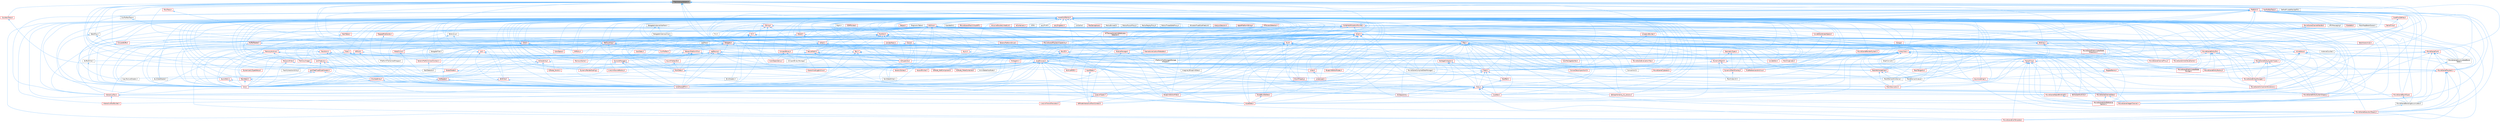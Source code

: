 digraph "PreprocessorHelpers.h"
{
 // INTERACTIVE_SVG=YES
 // LATEX_PDF_SIZE
  bgcolor="transparent";
  edge [fontname=Helvetica,fontsize=10,labelfontname=Helvetica,labelfontsize=10];
  node [fontname=Helvetica,fontsize=10,shape=box,height=0.2,width=0.4];
  Node1 [id="Node000001",label="PreprocessorHelpers.h",height=0.2,width=0.4,color="gray40", fillcolor="grey60", style="filled", fontcolor="black",tooltip=" "];
  Node1 -> Node2 [id="edge1_Node000001_Node000002",dir="back",color="steelblue1",style="solid",tooltip=" "];
  Node2 [id="Node000002",label="AssertionMacros.h",height=0.2,width=0.4,color="red", fillcolor="#FFF0F0", style="filled",URL="$d0/dfa/AssertionMacros_8h.html",tooltip=" "];
  Node2 -> Node3 [id="edge2_Node000002_Node000003",dir="back",color="steelblue1",style="solid",tooltip=" "];
  Node3 [id="Node000003",label="AllocatorFixedSizeFreeList.h",height=0.2,width=0.4,color="grey40", fillcolor="white", style="filled",URL="$dd/d0d/AllocatorFixedSizeFreeList_8h.html",tooltip=" "];
  Node2 -> Node4 [id="edge3_Node000002_Node000004",dir="back",color="steelblue1",style="solid",tooltip=" "];
  Node4 [id="Node000004",label="AnalysisSession.h",height=0.2,width=0.4,color="red", fillcolor="#FFF0F0", style="filled",URL="$d2/dff/AnalysisSession_8h.html",tooltip=" "];
  Node2 -> Node32 [id="edge4_Node000002_Node000032",dir="back",color="steelblue1",style="solid",tooltip=" "];
  Node32 [id="Node000032",label="AnimStateAliasNode.h",height=0.2,width=0.4,color="grey40", fillcolor="white", style="filled",URL="$d1/dd2/AnimStateAliasNode_8h.html",tooltip=" "];
  Node2 -> Node33 [id="edge5_Node000002_Node000033",dir="back",color="steelblue1",style="solid",tooltip=" "];
  Node33 [id="Node000033",label="ApplePlatformString.h",height=0.2,width=0.4,color="red", fillcolor="#FFF0F0", style="filled",URL="$d9/d41/ApplePlatformString_8h.html",tooltip=" "];
  Node2 -> Node36 [id="edge6_Node000002_Node000036",dir="back",color="steelblue1",style="solid",tooltip=" "];
  Node36 [id="Node000036",label="Archive.h",height=0.2,width=0.4,color="red", fillcolor="#FFF0F0", style="filled",URL="$d7/d3b/Archive_8h.html",tooltip=" "];
  Node36 -> Node39 [id="edge7_Node000036_Node000039",dir="back",color="steelblue1",style="solid",tooltip=" "];
  Node39 [id="Node000039",label="ArchiveMD5.h",height=0.2,width=0.4,color="red", fillcolor="#FFF0F0", style="filled",URL="$d8/d7f/ArchiveMD5_8h.html",tooltip=" "];
  Node36 -> Node8301 [id="edge8_Node000036_Node008301",dir="back",color="steelblue1",style="solid",tooltip=" "];
  Node8301 [id="Node008301",label="Array.h",height=0.2,width=0.4,color="red", fillcolor="#FFF0F0", style="filled",URL="$df/dd0/Array_8h.html",tooltip=" "];
  Node8301 -> Node8306 [id="edge9_Node008301_Node008306",dir="back",color="steelblue1",style="solid",tooltip=" "];
  Node8306 [id="Node008306",label="ArrayView.h",height=0.2,width=0.4,color="red", fillcolor="#FFF0F0", style="filled",URL="$d7/df4/ArrayView_8h.html",tooltip=" "];
  Node8306 -> Node959 [id="edge10_Node008306_Node000959",dir="back",color="steelblue1",style="solid",tooltip=" "];
  Node959 [id="Node000959",label="AssetData.h",height=0.2,width=0.4,color="red", fillcolor="#FFF0F0", style="filled",URL="$d9/d19/AssetData_8h.html",tooltip=" "];
  Node8306 -> Node5358 [id="edge11_Node008306_Node005358",dir="back",color="steelblue1",style="solid",tooltip=" "];
  Node5358 [id="Node005358",label="AsyncLoading2.h",height=0.2,width=0.4,color="red", fillcolor="#FFF0F0", style="filled",URL="$dd/db7/AsyncLoading2_8h.html",tooltip=" "];
  Node8306 -> Node1654 [id="edge12_Node008306_Node001654",dir="back",color="steelblue1",style="solid",tooltip=" "];
  Node1654 [id="Node001654",label="AttributesRuntime.h",height=0.2,width=0.4,color="red", fillcolor="#FFF0F0", style="filled",URL="$dc/dc1/AttributesRuntime_8h.html",tooltip=" "];
  Node8306 -> Node5795 [id="edge13_Node008306_Node005795",dir="back",color="steelblue1",style="solid",tooltip=" "];
  Node5795 [id="Node005795",label="ConvexHull2.h",height=0.2,width=0.4,color="grey40", fillcolor="white", style="filled",URL="$df/dc5/ConvexHull2_8h.html",tooltip=" "];
  Node8306 -> Node7535 [id="edge14_Node008306_Node007535",dir="back",color="steelblue1",style="solid",tooltip=" "];
  Node7535 [id="Node007535",label="CookPackageSplitter.h",height=0.2,width=0.4,color="red", fillcolor="#FFF0F0", style="filled",URL="$da/db3/CookPackageSplitter_8h.html",tooltip=" "];
  Node8306 -> Node54 [id="edge15_Node008306_Node000054",dir="back",color="steelblue1",style="solid",tooltip=" "];
  Node54 [id="Node000054",label="Core.h",height=0.2,width=0.4,color="red", fillcolor="#FFF0F0", style="filled",URL="$d6/dd7/Core_8h.html",tooltip=" "];
  Node8306 -> Node63 [id="edge16_Node008306_Node000063",dir="back",color="steelblue1",style="solid",tooltip=" "];
  Node63 [id="Node000063",label="CoreSharedPCH.h",height=0.2,width=0.4,color="red", fillcolor="#FFF0F0", style="filled",URL="$d8/de5/CoreSharedPCH_8h.html",tooltip=" "];
  Node8306 -> Node3206 [id="edge17_Node008306_Node003206",dir="back",color="steelblue1",style="solid",tooltip=" "];
  Node3206 [id="Node003206",label="CurveEditor.h",height=0.2,width=0.4,color="red", fillcolor="#FFF0F0", style="filled",URL="$d1/d27/CurveEditor_8h.html",tooltip=" "];
  Node8306 -> Node5991 [id="edge18_Node008306_Node005991",dir="back",color="steelblue1",style="solid",tooltip=" "];
  Node5991 [id="Node005991",label="DynamicMesh3.h",height=0.2,width=0.4,color="red", fillcolor="#FFF0F0", style="filled",URL="$d5/d34/DynamicMesh3_8h.html",tooltip=" "];
  Node5991 -> Node5792 [id="edge19_Node005991_Node005792",dir="back",color="steelblue1",style="solid",tooltip=" "];
  Node5792 [id="Node005792",label="ConvexDecomposition3.h",height=0.2,width=0.4,color="red", fillcolor="#FFF0F0", style="filled",URL="$d4/d2b/ConvexDecomposition3_8h.html",tooltip=" "];
  Node5991 -> Node6004 [id="edge20_Node005991_Node006004",dir="back",color="steelblue1",style="solid",tooltip=" "];
  Node6004 [id="Node006004",label="DynamicMeshOverlay.h",height=0.2,width=0.4,color="red", fillcolor="#FFF0F0", style="filled",URL="$de/d26/DynamicMeshOverlay_8h.html",tooltip=" "];
  Node6004 -> Node6005 [id="edge21_Node006004_Node006005",dir="back",color="steelblue1",style="solid",tooltip=" "];
  Node6005 [id="Node006005",label="MeshIndexUtil.h",height=0.2,width=0.4,color="grey40", fillcolor="white", style="filled",URL="$db/d70/MeshIndexUtil_8h.html",tooltip=" "];
  Node5991 -> Node6005 [id="edge22_Node005991_Node006005",dir="back",color="steelblue1",style="solid",tooltip=" "];
  Node5991 -> Node272 [id="edge23_Node005991_Node000272",dir="back",color="steelblue1",style="solid",tooltip=" "];
  Node272 [id="Node000272",label="MeshTangents.h",height=0.2,width=0.4,color="red", fillcolor="#FFF0F0", style="filled",URL="$d3/d56/MeshTangents_8h.html",tooltip=" "];
  Node8306 -> Node6004 [id="edge24_Node008306_Node006004",dir="back",color="steelblue1",style="solid",tooltip=" "];
  Node8306 -> Node1170 [id="edge25_Node008306_Node001170",dir="back",color="steelblue1",style="solid",tooltip=" "];
  Node1170 [id="Node001170",label="EdGraphSchema_K2_Actions.h",height=0.2,width=0.4,color="red", fillcolor="#FFF0F0", style="filled",URL="$d8/d9c/EdGraphSchema__K2__Actions_8h.html",tooltip=" "];
  Node8306 -> Node6166 [id="edge26_Node008306_Node006166",dir="back",color="steelblue1",style="solid",tooltip=" "];
  Node6166 [id="Node006166",label="FindReferencersArchive.h",height=0.2,width=0.4,color="red", fillcolor="#FFF0F0", style="filled",URL="$d5/d8f/FindReferencersArchive_8h.html",tooltip=" "];
  Node8306 -> Node6299 [id="edge27_Node008306_Node006299",dir="back",color="steelblue1",style="solid",tooltip=" "];
  Node6299 [id="Node006299",label="GenericOctree.h",height=0.2,width=0.4,color="red", fillcolor="#FFF0F0", style="filled",URL="$de/de6/GenericOctree_8h.html",tooltip=" "];
  Node8306 -> Node8110 [id="edge28_Node008306_Node008110",dir="back",color="steelblue1",style="solid",tooltip=" "];
  Node8110 [id="Node008110",label="GraphConvert.h",height=0.2,width=0.4,color="grey40", fillcolor="white", style="filled",URL="$d8/d11/GraphConvert_8h.html",tooltip=" "];
  Node8306 -> Node8112 [id="edge29_Node008306_Node008112",dir="back",color="steelblue1",style="solid",tooltip=" "];
  Node8112 [id="Node008112",label="Histogram.h",height=0.2,width=0.4,color="red", fillcolor="#FFF0F0", style="filled",URL="$d7/db2/Histogram_8h.html",tooltip=" "];
  Node8112 -> Node63 [id="edge30_Node008112_Node000063",dir="back",color="steelblue1",style="solid",tooltip=" "];
  Node8306 -> Node5343 [id="edge31_Node008306_Node005343",dir="back",color="steelblue1",style="solid",tooltip=" "];
  Node5343 [id="Node005343",label="IPlatformFileManagedStorage\lWrapper.h",height=0.2,width=0.4,color="grey40", fillcolor="white", style="filled",URL="$db/d2e/IPlatformFileManagedStorageWrapper_8h.html",tooltip=" "];
  Node8306 -> Node6424 [id="edge32_Node008306_Node006424",dir="back",color="steelblue1",style="solid",tooltip=" "];
  Node6424 [id="Node006424",label="IoDispatcher.h",height=0.2,width=0.4,color="red", fillcolor="#FFF0F0", style="filled",URL="$d8/d3c/IoDispatcher_8h.html",tooltip=" "];
  Node8306 -> Node5055 [id="edge33_Node008306_Node005055",dir="back",color="steelblue1",style="solid",tooltip=" "];
  Node5055 [id="Node005055",label="Linker.h",height=0.2,width=0.4,color="red", fillcolor="#FFF0F0", style="filled",URL="$d8/d3d/Linker_8h.html",tooltip=" "];
  Node5055 -> Node3018 [id="edge34_Node005055_Node003018",dir="back",color="steelblue1",style="solid",tooltip=" "];
  Node3018 [id="Node003018",label="LinkerLoad.h",height=0.2,width=0.4,color="red", fillcolor="#FFF0F0", style="filled",URL="$d7/def/LinkerLoad_8h.html",tooltip=" "];
  Node8306 -> Node6687 [id="edge35_Node008306_Node006687",dir="back",color="steelblue1",style="solid",tooltip=" "];
  Node6687 [id="Node006687",label="MappedName.h",height=0.2,width=0.4,color="red", fillcolor="#FFF0F0", style="filled",URL="$db/d96/MappedName_8h.html",tooltip=" "];
  Node6687 -> Node5358 [id="edge36_Node006687_Node005358",dir="back",color="steelblue1",style="solid",tooltip=" "];
  Node8306 -> Node5549 [id="edge37_Node008306_Node005549",dir="back",color="steelblue1",style="solid",tooltip=" "];
  Node5549 [id="Node005549",label="MarchingCubes.h",height=0.2,width=0.4,color="red", fillcolor="#FFF0F0", style="filled",URL="$d8/d16/MarchingCubes_8h.html",tooltip=" "];
  Node8306 -> Node5490 [id="edge38_Node008306_Node005490",dir="back",color="steelblue1",style="solid",tooltip=" "];
  Node5490 [id="Node005490",label="MeshAttributeArray.h",height=0.2,width=0.4,color="red", fillcolor="#FFF0F0", style="filled",URL="$dd/dcf/MeshAttributeArray_8h.html",tooltip=" "];
  Node5490 -> Node5499 [id="edge39_Node005490_Node005499",dir="back",color="steelblue1",style="solid",tooltip=" "];
  Node5499 [id="Node005499",label="MeshDescription.h",height=0.2,width=0.4,color="red", fillcolor="#FFF0F0", style="filled",URL="$d5/d91/MeshDescription_8h.html",tooltip=" "];
  Node5490 -> Node5508 [id="edge40_Node005490_Node005508",dir="back",color="steelblue1",style="solid",tooltip=" "];
  Node5508 [id="Node005508",label="MeshElementContainer.h",height=0.2,width=0.4,color="grey40", fillcolor="white", style="filled",URL="$d1/dfa/MeshElementContainer_8h.html",tooltip=" "];
  Node5508 -> Node5499 [id="edge41_Node005508_Node005499",dir="back",color="steelblue1",style="solid",tooltip=" "];
  Node5490 -> Node5509 [id="edge42_Node005490_Node005509",dir="back",color="steelblue1",style="solid",tooltip=" "];
  Node5509 [id="Node005509",label="MeshElementIndexer.h",height=0.2,width=0.4,color="grey40", fillcolor="white", style="filled",URL="$db/d4c/MeshElementIndexer_8h.html",tooltip=" "];
  Node5509 -> Node5499 [id="edge43_Node005509_Node005499",dir="back",color="steelblue1",style="solid",tooltip=" "];
  Node8306 -> Node5499 [id="edge44_Node008306_Node005499",dir="back",color="steelblue1",style="solid",tooltip=" "];
  Node8306 -> Node5509 [id="edge45_Node008306_Node005509",dir="back",color="steelblue1",style="solid",tooltip=" "];
  Node8306 -> Node3668 [id="edge46_Node008306_Node003668",dir="back",color="steelblue1",style="solid",tooltip=" "];
  Node3668 [id="Node003668",label="MovieSceneActorReference\lSection.h",height=0.2,width=0.4,color="red", fillcolor="#FFF0F0", style="filled",URL="$de/d12/MovieSceneActorReferenceSection_8h.html",tooltip=" "];
  Node8306 -> Node4939 [id="edge47_Node008306_Node004939",dir="back",color="steelblue1",style="solid",tooltip=" "];
  Node4939 [id="Node004939",label="MovieSceneChannelData.h",height=0.2,width=0.4,color="red", fillcolor="#FFF0F0", style="filled",URL="$d1/da4/MovieSceneChannelData_8h.html",tooltip=" "];
  Node4939 -> Node3668 [id="edge48_Node004939_Node003668",dir="back",color="steelblue1",style="solid",tooltip=" "];
  Node4939 -> Node3687 [id="edge49_Node004939_Node003687",dir="back",color="steelblue1",style="solid",tooltip=" "];
  Node3687 [id="Node003687",label="MovieSceneIntegerChannel.h",height=0.2,width=0.4,color="red", fillcolor="#FFF0F0", style="filled",URL="$de/d6a/MovieSceneIntegerChannel_8h.html",tooltip=" "];
  Node8306 -> Node3663 [id="edge50_Node008306_Node003663",dir="back",color="steelblue1",style="solid",tooltip=" "];
  Node3663 [id="Node003663",label="MovieSceneChannelProxy.h",height=0.2,width=0.4,color="red", fillcolor="#FFF0F0", style="filled",URL="$d8/dea/MovieSceneChannelProxy_8h.html",tooltip=" "];
  Node8306 -> Node7489 [id="edge51_Node008306_Node007489",dir="back",color="steelblue1",style="solid",tooltip=" "];
  Node7489 [id="Node007489",label="MovieSceneEntityFactory.h",height=0.2,width=0.4,color="red", fillcolor="#FFF0F0", style="filled",URL="$d1/ddb/MovieSceneEntityFactory_8h.html",tooltip=" "];
  Node8306 -> Node3737 [id="edge52_Node008306_Node003737",dir="back",color="steelblue1",style="solid",tooltip=" "];
  Node3737 [id="Node003737",label="MovieSceneEntityManager.h",height=0.2,width=0.4,color="red", fillcolor="#FFF0F0", style="filled",URL="$d5/d5b/MovieSceneEntityManager_8h.html",tooltip=" "];
  Node3737 -> Node3738 [id="edge53_Node003737_Node003738",dir="back",color="steelblue1",style="solid",tooltip=" "];
  Node3738 [id="Node003738",label="MovieSceneComponentAccessors.h",height=0.2,width=0.4,color="red", fillcolor="#FFF0F0", style="filled",URL="$db/d67/MovieSceneComponentAccessors_8h.html",tooltip=" "];
  Node8306 -> Node3893 [id="edge54_Node008306_Node003893",dir="back",color="steelblue1",style="solid",tooltip=" "];
  Node3893 [id="Node003893",label="MovieSceneEntitySystemGraphs.h",height=0.2,width=0.4,color="red", fillcolor="#FFF0F0", style="filled",URL="$dd/ded/MovieSceneEntitySystemGraphs_8h.html",tooltip=" "];
  Node8306 -> Node7484 [id="edge55_Node008306_Node007484",dir="back",color="steelblue1",style="solid",tooltip=" "];
  Node7484 [id="Node007484",label="MovieSceneEntitySystemTypes.h",height=0.2,width=0.4,color="red", fillcolor="#FFF0F0", style="filled",URL="$da/d32/MovieSceneEntitySystemTypes_8h.html",tooltip=" "];
  Node7484 -> Node3738 [id="edge56_Node007484_Node003738",dir="back",color="steelblue1",style="solid",tooltip=" "];
  Node7484 -> Node7489 [id="edge57_Node007484_Node007489",dir="back",color="steelblue1",style="solid",tooltip=" "];
  Node7484 -> Node3737 [id="edge58_Node007484_Node003737",dir="back",color="steelblue1",style="solid",tooltip=" "];
  Node7484 -> Node3893 [id="edge59_Node007484_Node003893",dir="back",color="steelblue1",style="solid",tooltip=" "];
  Node7484 -> Node2716 [id="edge60_Node007484_Node002716",dir="back",color="steelblue1",style="solid",tooltip=" "];
  Node2716 [id="Node002716",label="MovieScenePreAnimatedState\lStorage.h",height=0.2,width=0.4,color="red", fillcolor="#FFF0F0", style="filled",URL="$db/d56/MovieScenePreAnimatedStateStorage_8h.html",tooltip=" "];
  Node8306 -> Node7869 [id="edge61_Node008306_Node007869",dir="back",color="steelblue1",style="solid",tooltip=" "];
  Node7869 [id="Node007869",label="MovieSceneEvaluationTree.h",height=0.2,width=0.4,color="red", fillcolor="#FFF0F0", style="filled",URL="$d6/d33/MovieSceneEvaluationTree_8h.html",tooltip=" "];
  Node8306 -> Node3697 [id="edge62_Node008306_Node003697",dir="back",color="steelblue1",style="solid",tooltip=" "];
  Node3697 [id="Node003697",label="MovieSceneInitialValueCache.h",height=0.2,width=0.4,color="red", fillcolor="#FFF0F0", style="filled",URL="$d4/d7f/MovieSceneInitialValueCache_8h.html",tooltip=" "];
  Node8306 -> Node3687 [id="edge63_Node008306_Node003687",dir="back",color="steelblue1",style="solid",tooltip=" "];
  Node8306 -> Node4953 [id="edge64_Node008306_Node004953",dir="back",color="steelblue1",style="solid",tooltip=" "];
  Node4953 [id="Node004953",label="MovieSceneObjectBindingID.h",height=0.2,width=0.4,color="red", fillcolor="#FFF0F0", style="filled",URL="$db/d1f/MovieSceneObjectBindingID_8h.html",tooltip=" "];
  Node4953 -> Node3668 [id="edge65_Node004953_Node003668",dir="back",color="steelblue1",style="solid",tooltip=" "];
  Node8301 -> Node958 [id="edge66_Node008301_Node000958",dir="back",color="steelblue1",style="solid",tooltip=" "];
  Node958 [id="Node000958",label="AssetBundleData.h",height=0.2,width=0.4,color="red", fillcolor="#FFF0F0", style="filled",URL="$df/d47/AssetBundleData_8h.html",tooltip=" "];
  Node958 -> Node959 [id="edge67_Node000958_Node000959",dir="back",color="steelblue1",style="solid",tooltip=" "];
  Node8301 -> Node959 [id="edge68_Node008301_Node000959",dir="back",color="steelblue1",style="solid",tooltip=" "];
  Node8301 -> Node5358 [id="edge69_Node008301_Node005358",dir="back",color="steelblue1",style="solid",tooltip=" "];
  Node8301 -> Node8507 [id="edge70_Node008301_Node008507",dir="back",color="steelblue1",style="solid",tooltip=" "];
  Node8507 [id="Node008507",label="BitReader.h",height=0.2,width=0.4,color="red", fillcolor="#FFF0F0", style="filled",URL="$dd/d8b/BitReader_8h.html",tooltip=" "];
  Node8507 -> Node54 [id="edge71_Node008507_Node000054",dir="back",color="steelblue1",style="solid",tooltip=" "];
  Node8507 -> Node4542 [id="edge72_Node008507_Node004542",dir="back",color="steelblue1",style="solid",tooltip=" "];
  Node4542 [id="Node004542",label="CoreNet.h",height=0.2,width=0.4,color="red", fillcolor="#FFF0F0", style="filled",URL="$da/d1a/CoreNet_8h.html",tooltip=" "];
  Node8507 -> Node63 [id="edge73_Node008507_Node000063",dir="back",color="steelblue1",style="solid",tooltip=" "];
  Node8301 -> Node8509 [id="edge74_Node008301_Node008509",dir="back",color="steelblue1",style="solid",tooltip=" "];
  Node8509 [id="Node008509",label="BitWriter.h",height=0.2,width=0.4,color="red", fillcolor="#FFF0F0", style="filled",URL="$d5/d10/BitWriter_8h.html",tooltip=" "];
  Node8509 -> Node54 [id="edge75_Node008509_Node000054",dir="back",color="steelblue1",style="solid",tooltip=" "];
  Node8509 -> Node4542 [id="edge76_Node008509_Node004542",dir="back",color="steelblue1",style="solid",tooltip=" "];
  Node8509 -> Node63 [id="edge77_Node008509_Node000063",dir="back",color="steelblue1",style="solid",tooltip=" "];
  Node8301 -> Node1885 [id="edge78_Node008301_Node001885",dir="back",color="steelblue1",style="solid",tooltip=" "];
  Node1885 [id="Node001885",label="BlueprintActionFilter.h",height=0.2,width=0.4,color="red", fillcolor="#FFF0F0", style="filled",URL="$d5/d2a/BlueprintActionFilter_8h.html",tooltip=" "];
  Node8301 -> Node1019 [id="edge79_Node008301_Node001019",dir="back",color="steelblue1",style="solid",tooltip=" "];
  Node1019 [id="Node001019",label="BlueprintEditorModes.h",height=0.2,width=0.4,color="red", fillcolor="#FFF0F0", style="filled",URL="$d9/d70/BlueprintEditorModes_8h.html",tooltip=" "];
  Node8301 -> Node7904 [id="edge80_Node008301_Node007904",dir="back",color="steelblue1",style="solid",tooltip=" "];
  Node7904 [id="Node007904",label="Box2D.h",height=0.2,width=0.4,color="red", fillcolor="#FFF0F0", style="filled",URL="$d3/d1c/Box2D_8h.html",tooltip=" "];
  Node7904 -> Node748 [id="edge81_Node007904_Node000748",dir="back",color="steelblue1",style="solid",tooltip=" "];
  Node748 [id="Node000748",label="Class.h",height=0.2,width=0.4,color="red", fillcolor="#FFF0F0", style="filled",URL="$d4/d05/Class_8h.html",tooltip=" "];
  Node748 -> Node958 [id="edge82_Node000748_Node000958",dir="back",color="steelblue1",style="solid",tooltip=" "];
  Node748 -> Node959 [id="edge83_Node000748_Node000959",dir="back",color="steelblue1",style="solid",tooltip=" "];
  Node748 -> Node1654 [id="edge84_Node000748_Node001654",dir="back",color="steelblue1",style="solid",tooltip=" "];
  Node748 -> Node1885 [id="edge85_Node000748_Node001885",dir="back",color="steelblue1",style="solid",tooltip=" "];
  Node748 -> Node4542 [id="edge86_Node000748_Node004542",dir="back",color="steelblue1",style="solid",tooltip=" "];
  Node748 -> Node1170 [id="edge87_Node000748_Node001170",dir="back",color="steelblue1",style="solid",tooltip=" "];
  Node748 -> Node4820 [id="edge88_Node000748_Node004820",dir="back",color="steelblue1",style="solid",tooltip=" "];
  Node4820 [id="Node004820",label="GCObjectInfo.h",height=0.2,width=0.4,color="red", fillcolor="#FFF0F0", style="filled",URL="$d3/d0f/GCObjectInfo_8h.html",tooltip=" "];
  Node748 -> Node346 [id="edge89_Node000748_Node000346",dir="back",color="steelblue1",style="solid",tooltip=" "];
  Node346 [id="Node000346",label="InteractiveTool.h",height=0.2,width=0.4,color="red", fillcolor="#FFF0F0", style="filled",URL="$d5/d55/InteractiveTool_8h.html",tooltip=" "];
  Node346 -> Node354 [id="edge90_Node000346_Node000354",dir="back",color="steelblue1",style="solid",tooltip=" "];
  Node354 [id="Node000354",label="EdModeInteractiveToolsContext.h",height=0.2,width=0.4,color="red", fillcolor="#FFF0F0", style="filled",URL="$d7/da4/EdModeInteractiveToolsContext_8h.html",tooltip=" "];
  Node346 -> Node377 [id="edge91_Node000346_Node000377",dir="back",color="steelblue1",style="solid",tooltip=" "];
  Node377 [id="Node000377",label="InteractiveToolBuilder.h",height=0.2,width=0.4,color="red", fillcolor="#FFF0F0", style="filled",URL="$d1/d03/InteractiveToolBuilder_8h.html",tooltip=" "];
  Node748 -> Node3853 [id="edge92_Node000748_Node003853",dir="back",color="steelblue1",style="solid",tooltip=" "];
  Node3853 [id="Node003853",label="LiveLinkTypes.h",height=0.2,width=0.4,color="red", fillcolor="#FFF0F0", style="filled",URL="$d2/d4c/LiveLinkTypes_8h.html",tooltip=" "];
  Node3853 -> Node3877 [id="edge93_Node003853_Node003877",dir="back",color="steelblue1",style="solid",tooltip=" "];
  Node3877 [id="Node003877",label="LiveLinkFrameTranslator.h",height=0.2,width=0.4,color="red", fillcolor="#FFF0F0", style="filled",URL="$d8/df5/LiveLinkFrameTranslator_8h.html",tooltip=" "];
  Node748 -> Node4944 [id="edge94_Node000748_Node004944",dir="back",color="steelblue1",style="solid",tooltip=" "];
  Node4944 [id="Node004944",label="MovieSceneBlendType.h",height=0.2,width=0.4,color="red", fillcolor="#FFF0F0", style="filled",URL="$d9/d2d/MovieSceneBlendType_8h.html",tooltip=" "];
  Node4944 -> Node2745 [id="edge95_Node004944_Node002745",dir="back",color="steelblue1",style="solid",tooltip=" "];
  Node2745 [id="Node002745",label="MovieSceneBlendingAccumulator.h",height=0.2,width=0.4,color="grey40", fillcolor="white", style="filled",URL="$db/dc1/MovieSceneBlendingAccumulator_8h.html",tooltip=" "];
  Node2745 -> Node2746 [id="edge96_Node002745_Node002746",dir="back",color="steelblue1",style="solid",tooltip=" "];
  Node2746 [id="Node002746",label="MovieSceneExecutionTokens.h",height=0.2,width=0.4,color="red", fillcolor="#FFF0F0", style="filled",URL="$d7/dd2/MovieSceneExecutionTokens_8h.html",tooltip=" "];
  Node2746 -> Node2747 [id="edge97_Node002746_Node002747",dir="back",color="steelblue1",style="solid",tooltip=" "];
  Node2747 [id="Node002747",label="MovieSceneEvalTemplate.h",height=0.2,width=0.4,color="red", fillcolor="#FFF0F0", style="filled",URL="$d2/d6c/MovieSceneEvalTemplate_8h.html",tooltip=" "];
  Node748 -> Node4939 [id="edge98_Node000748_Node004939",dir="back",color="steelblue1",style="solid",tooltip=" "];
  Node748 -> Node3893 [id="edge99_Node000748_Node003893",dir="back",color="steelblue1",style="solid",tooltip=" "];
  Node748 -> Node2747 [id="edge100_Node000748_Node002747",dir="back",color="steelblue1",style="solid",tooltip=" "];
  Node748 -> Node3687 [id="edge101_Node000748_Node003687",dir="back",color="steelblue1",style="solid",tooltip=" "];
  Node748 -> Node4953 [id="edge102_Node000748_Node004953",dir="back",color="steelblue1",style="solid",tooltip=" "];
  Node7904 -> Node54 [id="edge103_Node007904_Node000054",dir="back",color="steelblue1",style="solid",tooltip=" "];
  Node7904 -> Node5368 [id="edge104_Node007904_Node005368",dir="back",color="steelblue1",style="solid",tooltip=" "];
  Node5368 [id="Node005368",label="CoreMinimal.h",height=0.2,width=0.4,color="red", fillcolor="#FFF0F0", style="filled",URL="$d7/d67/CoreMinimal_8h.html",tooltip=" "];
  Node5368 -> Node32 [id="edge105_Node005368_Node000032",dir="back",color="steelblue1",style="solid",tooltip=" "];
  Node5368 -> Node39 [id="edge106_Node005368_Node000039",dir="back",color="steelblue1",style="solid",tooltip=" "];
  Node5368 -> Node5358 [id="edge107_Node005368_Node005358",dir="back",color="steelblue1",style="solid",tooltip=" "];
  Node5368 -> Node308 [id="edge108_Node005368_Node000308",dir="back",color="steelblue1",style="solid",tooltip=" "];
  Node308 [id="Node000308",label="BinkShaders.h",height=0.2,width=0.4,color="grey40", fillcolor="white", style="filled",URL="$d8/d97/BinkShaders_8h.html",tooltip=" "];
  Node5368 -> Node1885 [id="edge109_Node005368_Node001885",dir="back",color="steelblue1",style="solid",tooltip=" "];
  Node5368 -> Node1019 [id="edge110_Node005368_Node001019",dir="back",color="steelblue1",style="solid",tooltip=" "];
  Node5368 -> Node5587 [id="edge111_Node005368_Node005587",dir="back",color="steelblue1",style="solid",tooltip=" "];
  Node5587 [id="Node005587",label="BulkData.h",height=0.2,width=0.4,color="red", fillcolor="#FFF0F0", style="filled",URL="$d4/d8e/BulkData_8h.html",tooltip=" "];
  Node5587 -> Node5588 [id="edge112_Node005587_Node005588",dir="back",color="steelblue1",style="solid",tooltip=" "];
  Node5588 [id="Node005588",label="BulkDataReader.h",height=0.2,width=0.4,color="grey40", fillcolor="white", style="filled",URL="$d4/d9b/BulkDataReader_8h.html",tooltip=" "];
  Node5587 -> Node5590 [id="edge113_Node005587_Node005590",dir="back",color="steelblue1",style="solid",tooltip=" "];
  Node5590 [id="Node005590",label="BulkDataWriter.h",height=0.2,width=0.4,color="grey40", fillcolor="white", style="filled",URL="$dc/dcb/BulkDataWriter_8h.html",tooltip=" "];
  Node5368 -> Node5792 [id="edge114_Node005368_Node005792",dir="back",color="steelblue1",style="solid",tooltip=" "];
  Node5368 -> Node5795 [id="edge115_Node005368_Node005795",dir="back",color="steelblue1",style="solid",tooltip=" "];
  Node5368 -> Node54 [id="edge116_Node005368_Node000054",dir="back",color="steelblue1",style="solid",tooltip=" "];
  Node5368 -> Node63 [id="edge117_Node005368_Node000063",dir="back",color="steelblue1",style="solid",tooltip=" "];
  Node5368 -> Node5980 [id="edge118_Node005368_Node005980",dir="back",color="steelblue1",style="solid",tooltip=" "];
  Node5980 [id="Node005980",label="DynamicRenderScaling.h",height=0.2,width=0.4,color="red", fillcolor="#FFF0F0", style="filled",URL="$df/d37/DynamicRenderScaling_8h.html",tooltip=" "];
  Node5368 -> Node6089 [id="edge119_Node005368_Node006089",dir="back",color="steelblue1",style="solid",tooltip=" "];
  Node6089 [id="Node006089",label="DynamicallyTypedValue.h",height=0.2,width=0.4,color="red", fillcolor="#FFF0F0", style="filled",URL="$db/d80/DynamicallyTypedValue_8h.html",tooltip=" "];
  Node5368 -> Node1170 [id="edge120_Node005368_Node001170",dir="back",color="steelblue1",style="solid",tooltip=" "];
  Node5368 -> Node6166 [id="edge121_Node005368_Node006166",dir="back",color="steelblue1",style="solid",tooltip=" "];
  Node5368 -> Node6172 [id="edge122_Node005368_Node006172",dir="back",color="steelblue1",style="solid",tooltip=" "];
  Node6172 [id="Node006172",label="FleshCollectionUtility.h",height=0.2,width=0.4,color="grey40", fillcolor="white", style="filled",URL="$d4/d53/FleshCollectionUtility_8h.html",tooltip=" "];
  Node5368 -> Node6299 [id="edge123_Node005368_Node006299",dir="back",color="steelblue1",style="solid",tooltip=" "];
  Node5368 -> Node315 [id="edge124_Node005368_Node000315",dir="back",color="steelblue1",style="solid",tooltip=" "];
  Node315 [id="Node000315",label="GlobalShader.h",height=0.2,width=0.4,color="red", fillcolor="#FFF0F0", style="filled",URL="$db/de3/GlobalShader_8h.html",tooltip=" "];
  Node315 -> Node308 [id="edge125_Node000315_Node000308",dir="back",color="steelblue1",style="solid",tooltip=" "];
  Node315 -> Node312 [id="edge126_Node000315_Node000312",dir="back",color="steelblue1",style="solid",tooltip=" "];
  Node312 [id="Node000312",label="CopyTextureShaders.h",height=0.2,width=0.4,color="grey40", fillcolor="white", style="filled",URL="$dc/d7f/CopyTextureShaders_8h.html",tooltip=" "];
  Node5368 -> Node6370 [id="edge127_Node005368_Node006370",dir="back",color="steelblue1",style="solid",tooltip=" "];
  Node6370 [id="Node006370",label="HazardPointer.h",height=0.2,width=0.4,color="red", fillcolor="#FFF0F0", style="filled",URL="$d5/d08/HazardPointer_8h.html",tooltip=" "];
  Node5368 -> Node68 [id="edge128_Node005368_Node000068",dir="back",color="steelblue1",style="solid",tooltip=" "];
  Node68 [id="Node000068",label="HierarchicalLogArchive.h",height=0.2,width=0.4,color="red", fillcolor="#FFF0F0", style="filled",URL="$df/d85/HierarchicalLogArchive_8h.html",tooltip=" "];
  Node5368 -> Node1350 [id="edge129_Node005368_Node001350",dir="back",color="steelblue1",style="solid",tooltip=" "];
  Node1350 [id="Node001350",label="ImaginaryBlueprintData.h",height=0.2,width=0.4,color="grey40", fillcolor="white", style="filled",URL="$d9/d16/ImaginaryBlueprintData_8h.html",tooltip=" "];
  Node5368 -> Node4865 [id="edge130_Node005368_Node004865",dir="back",color="steelblue1",style="solid",tooltip=" "];
  Node4865 [id="Node004865",label="InputState.h",height=0.2,width=0.4,color="red", fillcolor="#FFF0F0", style="filled",URL="$d7/dfa/InputState_8h.html",tooltip=" "];
  Node4865 -> Node354 [id="edge131_Node004865_Node000354",dir="back",color="steelblue1",style="solid",tooltip=" "];
  Node5368 -> Node346 [id="edge132_Node005368_Node000346",dir="back",color="steelblue1",style="solid",tooltip=" "];
  Node5368 -> Node377 [id="edge133_Node005368_Node000377",dir="back",color="steelblue1",style="solid",tooltip=" "];
  Node5368 -> Node1053 [id="edge134_Node005368_Node001053",dir="back",color="steelblue1",style="solid",tooltip=" "];
  Node1053 [id="Node001053",label="K2Node_AddComponent.h",height=0.2,width=0.4,color="red", fillcolor="#FFF0F0", style="filled",URL="$d9/dc9/K2Node__AddComponent_8h.html",tooltip=" "];
  Node5368 -> Node1838 [id="edge135_Node005368_Node001838",dir="back",color="steelblue1",style="solid",tooltip=" "];
  Node1838 [id="Node001838",label="K2Node_MakeContainer.h",height=0.2,width=0.4,color="red", fillcolor="#FFF0F0", style="filled",URL="$d8/de7/K2Node__MakeContainer_8h.html",tooltip=" "];
  Node5368 -> Node1850 [id="edge136_Node005368_Node001850",dir="back",color="steelblue1",style="solid",tooltip=" "];
  Node1850 [id="Node001850",label="K2Node_Switch.h",height=0.2,width=0.4,color="red", fillcolor="#FFF0F0", style="filled",URL="$dc/d1a/K2Node__Switch_8h.html",tooltip=" "];
  Node5368 -> Node5055 [id="edge137_Node005368_Node005055",dir="back",color="steelblue1",style="solid",tooltip=" "];
  Node5368 -> Node3018 [id="edge138_Node005368_Node003018",dir="back",color="steelblue1",style="solid",tooltip=" "];
  Node5368 -> Node3877 [id="edge139_Node005368_Node003877",dir="back",color="steelblue1",style="solid",tooltip=" "];
  Node5368 -> Node6667 [id="edge140_Node005368_Node006667",dir="back",color="steelblue1",style="solid",tooltip=" "];
  Node6667 [id="Node006667",label="LiveLinkSourceFactory.h",height=0.2,width=0.4,color="red", fillcolor="#FFF0F0", style="filled",URL="$d2/d7f/LiveLinkSourceFactory_8h.html",tooltip=" "];
  Node5368 -> Node3853 [id="edge141_Node005368_Node003853",dir="back",color="steelblue1",style="solid",tooltip=" "];
  Node5368 -> Node6687 [id="edge142_Node005368_Node006687",dir="back",color="steelblue1",style="solid",tooltip=" "];
  Node5368 -> Node5490 [id="edge143_Node005368_Node005490",dir="back",color="steelblue1",style="solid",tooltip=" "];
  Node5368 -> Node5508 [id="edge144_Node005368_Node005508",dir="back",color="steelblue1",style="solid",tooltip=" "];
  Node5368 -> Node5509 [id="edge145_Node005368_Node005509",dir="back",color="steelblue1",style="solid",tooltip=" "];
  Node5368 -> Node3668 [id="edge146_Node005368_Node003668",dir="back",color="steelblue1",style="solid",tooltip=" "];
  Node5368 -> Node4944 [id="edge147_Node005368_Node004944",dir="back",color="steelblue1",style="solid",tooltip=" "];
  Node5368 -> Node3778 [id="edge148_Node005368_Node003778",dir="back",color="steelblue1",style="solid",tooltip=" "];
  Node3778 [id="Node003778",label="MovieSceneClipboard.h",height=0.2,width=0.4,color="red", fillcolor="#FFF0F0", style="filled",URL="$d4/dc7/MovieSceneClipboard_8h.html",tooltip=" "];
  Node5368 -> Node2747 [id="edge149_Node005368_Node002747",dir="back",color="steelblue1",style="solid",tooltip=" "];
  Node5368 -> Node2746 [id="edge150_Node005368_Node002746",dir="back",color="steelblue1",style="solid",tooltip=" "];
  Node5368 -> Node4953 [id="edge151_Node005368_Node004953",dir="back",color="steelblue1",style="solid",tooltip=" "];
  Node5368 -> Node6856 [id="edge152_Node005368_Node006856",dir="back",color="steelblue1",style="solid",tooltip=" "];
  Node6856 [id="Node006856",label="MovieScenePlayback.h",height=0.2,width=0.4,color="red", fillcolor="#FFF0F0", style="filled",URL="$dc/d44/MovieScenePlayback_8h.html",tooltip=" "];
  Node6856 -> Node2745 [id="edge153_Node006856_Node002745",dir="back",color="steelblue1",style="solid",tooltip=" "];
  Node6856 -> Node3737 [id="edge154_Node006856_Node003737",dir="back",color="steelblue1",style="solid",tooltip=" "];
  Node6856 -> Node2747 [id="edge155_Node006856_Node002747",dir="back",color="steelblue1",style="solid",tooltip=" "];
  Node6856 -> Node2746 [id="edge156_Node006856_Node002746",dir="back",color="steelblue1",style="solid",tooltip=" "];
  Node7904 -> Node63 [id="edge157_Node007904_Node000063",dir="back",color="steelblue1",style="solid",tooltip=" "];
  Node8301 -> Node5587 [id="edge158_Node008301_Node005587",dir="back",color="steelblue1",style="solid",tooltip=" "];
  Node8301 -> Node8511 [id="edge159_Node008301_Node008511",dir="back",color="steelblue1",style="solid",tooltip=" "];
  Node8511 [id="Node008511",label="Change.h",height=0.2,width=0.4,color="red", fillcolor="#FFF0F0", style="filled",URL="$d2/d78/Change_8h.html",tooltip=" "];
  Node8301 -> Node8513 [id="edge160_Node008301_Node008513",dir="back",color="steelblue1",style="solid",tooltip=" "];
  Node8513 [id="Node008513",label="CircularBuffer.h",height=0.2,width=0.4,color="red", fillcolor="#FFF0F0", style="filled",URL="$de/dc4/CircularBuffer_8h.html",tooltip=" "];
  Node8513 -> Node54 [id="edge161_Node008513_Node000054",dir="back",color="steelblue1",style="solid",tooltip=" "];
  Node8301 -> Node748 [id="edge162_Node008301_Node000748",dir="back",color="steelblue1",style="solid",tooltip=" "];
  Node8301 -> Node6078 [id="edge163_Node008301_Node006078",dir="back",color="steelblue1",style="solid",tooltip=" "];
  Node6078 [id="Node006078",label="ColliderMesh.h",height=0.2,width=0.4,color="red", fillcolor="#FFF0F0", style="filled",URL="$d8/d3c/ColliderMesh_8h.html",tooltip=" "];
  Node8301 -> Node7426 [id="edge164_Node008301_Node007426",dir="back",color="steelblue1",style="solid",tooltip=" "];
  Node7426 [id="Node007426",label="Color.h",height=0.2,width=0.4,color="red", fillcolor="#FFF0F0", style="filled",URL="$dd/dac/Color_8h.html",tooltip=" "];
  Node7426 -> Node7438 [id="edge165_Node007426_Node007438",dir="back",color="steelblue1",style="solid",tooltip=" "];
  Node7438 [id="Node007438",label="ColorSpace.h",height=0.2,width=0.4,color="red", fillcolor="#FFF0F0", style="filled",URL="$de/d18/ColorSpace_8h.html",tooltip=" "];
  Node7426 -> Node54 [id="edge166_Node007426_Node000054",dir="back",color="steelblue1",style="solid",tooltip=" "];
  Node7426 -> Node63 [id="edge167_Node007426_Node000063",dir="back",color="steelblue1",style="solid",tooltip=" "];
  Node7426 -> Node3253 [id="edge168_Node007426_Node003253",dir="back",color="steelblue1",style="solid",tooltip=" "];
  Node3253 [id="Node003253",label="DiffUtils.h",height=0.2,width=0.4,color="red", fillcolor="#FFF0F0", style="filled",URL="$d4/d91/DiffUtils_8h.html",tooltip=" "];
  Node7426 -> Node7455 [id="edge169_Node007426_Node007455",dir="back",color="steelblue1",style="solid",tooltip=" "];
  Node7455 [id="Node007455",label="InterpCurve.h",height=0.2,width=0.4,color="red", fillcolor="#FFF0F0", style="filled",URL="$d2/d1c/InterpCurve_8h.html",tooltip=" "];
  Node7455 -> Node54 [id="edge170_Node007455_Node000054",dir="back",color="steelblue1",style="solid",tooltip=" "];
  Node7455 -> Node63 [id="edge171_Node007455_Node000063",dir="back",color="steelblue1",style="solid",tooltip=" "];
  Node7426 -> Node1850 [id="edge172_Node007426_Node001850",dir="back",color="steelblue1",style="solid",tooltip=" "];
  Node8301 -> Node8311 [id="edge173_Node008301_Node008311",dir="back",color="steelblue1",style="solid",tooltip=" "];
  Node8311 [id="Node008311",label="CompactBinaryPackage.h",height=0.2,width=0.4,color="grey40", fillcolor="white", style="filled",URL="$de/d7e/CompactBinaryPackage_8h.html",tooltip=" "];
  Node8301 -> Node5792 [id="edge174_Node008301_Node005792",dir="back",color="steelblue1",style="solid",tooltip=" "];
  Node8301 -> Node5795 [id="edge175_Node008301_Node005795",dir="back",color="steelblue1",style="solid",tooltip=" "];
  Node8301 -> Node7535 [id="edge176_Node008301_Node007535",dir="back",color="steelblue1",style="solid",tooltip=" "];
  Node8301 -> Node8150 [id="edge177_Node008301_Node008150",dir="back",color="steelblue1",style="solid",tooltip=" "];
  Node8150 [id="Node008150",label="CookStats.h",height=0.2,width=0.4,color="red", fillcolor="#FFF0F0", style="filled",URL="$dc/d35/CookStats_8h.html",tooltip=" "];
  Node8301 -> Node54 [id="edge178_Node008301_Node000054",dir="back",color="steelblue1",style="solid",tooltip=" "];
  Node8301 -> Node5368 [id="edge179_Node008301_Node005368",dir="back",color="steelblue1",style="solid",tooltip=" "];
  Node8301 -> Node4542 [id="edge180_Node008301_Node004542",dir="back",color="steelblue1",style="solid",tooltip=" "];
  Node8301 -> Node63 [id="edge181_Node008301_Node000063",dir="back",color="steelblue1",style="solid",tooltip=" "];
  Node8301 -> Node7823 [id="edge182_Node008301_Node007823",dir="back",color="steelblue1",style="solid",tooltip=" "];
  Node7823 [id="Node007823",label="CsvProfiler.h",height=0.2,width=0.4,color="red", fillcolor="#FFF0F0", style="filled",URL="$d1/d9f/CsvProfiler_8h.html",tooltip=" "];
  Node8301 -> Node3206 [id="edge183_Node008301_Node003206",dir="back",color="steelblue1",style="solid",tooltip=" "];
  Node8301 -> Node3253 [id="edge184_Node008301_Node003253",dir="back",color="steelblue1",style="solid",tooltip=" "];
  Node8301 -> Node5991 [id="edge185_Node008301_Node005991",dir="back",color="steelblue1",style="solid",tooltip=" "];
  Node8301 -> Node6004 [id="edge186_Node008301_Node006004",dir="back",color="steelblue1",style="solid",tooltip=" "];
  Node8301 -> Node5980 [id="edge187_Node008301_Node005980",dir="back",color="steelblue1",style="solid",tooltip=" "];
  Node8301 -> Node1170 [id="edge188_Node008301_Node001170",dir="back",color="steelblue1",style="solid",tooltip=" "];
  Node8301 -> Node354 [id="edge189_Node008301_Node000354",dir="back",color="steelblue1",style="solid",tooltip=" "];
  Node8301 -> Node3260 [id="edge190_Node008301_Node003260",dir="back",color="steelblue1",style="solid",tooltip=" "];
  Node3260 [id="Node003260",label="EnumProperty.h",height=0.2,width=0.4,color="red", fillcolor="#FFF0F0", style="filled",URL="$de/d91/EnumProperty_8h.html",tooltip=" "];
  Node8301 -> Node5346 [id="edge191_Node008301_Node005346",dir="back",color="steelblue1",style="solid",tooltip=" "];
  Node5346 [id="Node005346",label="Field.h",height=0.2,width=0.4,color="red", fillcolor="#FFF0F0", style="filled",URL="$d8/db3/Field_8h.html",tooltip=" "];
  Node5346 -> Node1885 [id="edge192_Node005346_Node001885",dir="back",color="steelblue1",style="solid",tooltip=" "];
  Node5346 -> Node748 [id="edge193_Node005346_Node000748",dir="back",color="steelblue1",style="solid",tooltip=" "];
  Node5346 -> Node4542 [id="edge194_Node005346_Node004542",dir="back",color="steelblue1",style="solid",tooltip=" "];
  Node5346 -> Node3260 [id="edge195_Node005346_Node003260",dir="back",color="steelblue1",style="solid",tooltip=" "];
  Node5346 -> Node5348 [id="edge196_Node005346_Node005348",dir="back",color="steelblue1",style="solid",tooltip=" "];
  Node5348 [id="Node005348",label="FieldPath.h",height=0.2,width=0.4,color="red", fillcolor="#FFF0F0", style="filled",URL="$d7/d6c/FieldPath_8h.html",tooltip=" "];
  Node5348 -> Node748 [id="edge197_Node005348_Node000748",dir="back",color="steelblue1",style="solid",tooltip=" "];
  Node8301 -> Node5348 [id="edge198_Node008301_Node005348",dir="back",color="steelblue1",style="solid",tooltip=" "];
  Node8301 -> Node6166 [id="edge199_Node008301_Node006166",dir="back",color="steelblue1",style="solid",tooltip=" "];
  Node8301 -> Node6299 [id="edge200_Node008301_Node006299",dir="back",color="steelblue1",style="solid",tooltip=" "];
  Node8301 -> Node7694 [id="edge201_Node008301_Node007694",dir="back",color="steelblue1",style="solid",tooltip=" "];
  Node7694 [id="Node007694",label="GenericPlatformCrashContext.h",height=0.2,width=0.4,color="red", fillcolor="#FFF0F0", style="filled",URL="$dd/d2c/GenericPlatformCrashContext_8h.html",tooltip=" "];
  Node7694 -> Node7701 [id="edge202_Node007694_Node007701",dir="back",color="steelblue1",style="solid",tooltip=" "];
  Node7701 [id="Node007701",label="StallDetector.h",height=0.2,width=0.4,color="grey40", fillcolor="white", style="filled",URL="$d9/d25/StallDetector_8h.html",tooltip=" "];
  Node8301 -> Node5341 [id="edge203_Node008301_Node005341",dir="back",color="steelblue1",style="solid",tooltip=" "];
  Node5341 [id="Node005341",label="GenericPlatformDriver.h",height=0.2,width=0.4,color="red", fillcolor="#FFF0F0", style="filled",URL="$d6/d35/GenericPlatformDriver_8h.html",tooltip=" "];
  Node8301 -> Node7832 [id="edge204_Node008301_Node007832",dir="back",color="steelblue1",style="solid",tooltip=" "];
  Node7832 [id="Node007832",label="GenericPlatformFile.h",height=0.2,width=0.4,color="red", fillcolor="#FFF0F0", style="filled",URL="$d7/d2d/GenericPlatformFile_8h.html",tooltip=" "];
  Node7832 -> Node7467 [id="edge205_Node007832_Node007467",dir="back",color="steelblue1",style="solid",tooltip=" "];
  Node7467 [id="Node007467",label="AsyncFileHandle.h",height=0.2,width=0.4,color="red", fillcolor="#FFF0F0", style="filled",URL="$df/dc4/AsyncFileHandle_8h.html",tooltip=" "];
  Node7467 -> Node5587 [id="edge206_Node007467_Node005587",dir="back",color="steelblue1",style="solid",tooltip=" "];
  Node7832 -> Node5587 [id="edge207_Node007832_Node005587",dir="back",color="steelblue1",style="solid",tooltip=" "];
  Node7832 -> Node54 [id="edge208_Node007832_Node000054",dir="back",color="steelblue1",style="solid",tooltip=" "];
  Node7832 -> Node63 [id="edge209_Node007832_Node000063",dir="back",color="steelblue1",style="solid",tooltip=" "];
  Node7832 -> Node7454 [id="edge210_Node007832_Node007454",dir="back",color="steelblue1",style="solid",tooltip=" "];
  Node7454 [id="Node007454",label="IPlatformFileCachedWrapper.h",height=0.2,width=0.4,color="grey40", fillcolor="white", style="filled",URL="$d2/d1a/IPlatformFileCachedWrapper_8h.html",tooltip=" "];
  Node7832 -> Node5343 [id="edge211_Node007832_Node005343",dir="back",color="steelblue1",style="solid",tooltip=" "];
  Node7832 -> Node6424 [id="edge212_Node007832_Node006424",dir="back",color="steelblue1",style="solid",tooltip=" "];
  Node8301 -> Node315 [id="edge213_Node008301_Node000315",dir="back",color="steelblue1",style="solid",tooltip=" "];
  Node8301 -> Node8110 [id="edge214_Node008301_Node008110",dir="back",color="steelblue1",style="solid",tooltip=" "];
  Node8301 -> Node6370 [id="edge215_Node008301_Node006370",dir="back",color="steelblue1",style="solid",tooltip=" "];
  Node8301 -> Node8112 [id="edge216_Node008301_Node008112",dir="back",color="steelblue1",style="solid",tooltip=" "];
  Node8301 -> Node7499 [id="edge217_Node008301_Node007499",dir="back",color="steelblue1",style="solid",tooltip=" "];
  Node7499 [id="Node007499",label="IMovieScenePlaybackCapability.h",height=0.2,width=0.4,color="red", fillcolor="#FFF0F0", style="filled",URL="$dd/d2c/IMovieScenePlaybackCapability_8h.html",tooltip=" "];
  Node8301 -> Node5343 [id="edge218_Node008301_Node005343",dir="back",color="steelblue1",style="solid",tooltip=" "];
  Node8301 -> Node1350 [id="edge219_Node008301_Node001350",dir="back",color="steelblue1",style="solid",tooltip=" "];
  Node8301 -> Node8537 [id="edge220_Node008301_Node008537",dir="back",color="steelblue1",style="solid",tooltip=" "];
  Node8537 [id="Node008537",label="IndirectArray.h",height=0.2,width=0.4,color="red", fillcolor="#FFF0F0", style="filled",URL="$de/d0e/IndirectArray_8h.html",tooltip=" "];
  Node8537 -> Node8538 [id="edge221_Node008537_Node008538",dir="back",color="steelblue1",style="solid",tooltip=" "];
  Node8538 [id="Node008538",label="ChunkedArray.h",height=0.2,width=0.4,color="red", fillcolor="#FFF0F0", style="filled",URL="$d8/db0/ChunkedArray_8h.html",tooltip=" "];
  Node8538 -> Node54 [id="edge222_Node008538_Node000054",dir="back",color="steelblue1",style="solid",tooltip=" "];
  Node8538 -> Node63 [id="edge223_Node008538_Node000063",dir="back",color="steelblue1",style="solid",tooltip=" "];
  Node8537 -> Node5792 [id="edge224_Node008537_Node005792",dir="back",color="steelblue1",style="solid",tooltip=" "];
  Node8537 -> Node54 [id="edge225_Node008537_Node000054",dir="back",color="steelblue1",style="solid",tooltip=" "];
  Node8537 -> Node63 [id="edge226_Node008537_Node000063",dir="back",color="steelblue1",style="solid",tooltip=" "];
  Node8301 -> Node346 [id="edge227_Node008301_Node000346",dir="back",color="steelblue1",style="solid",tooltip=" "];
  Node8301 -> Node8015 [id="edge228_Node008301_Node008015",dir="back",color="steelblue1",style="solid",tooltip=" "];
  Node8015 [id="Node008015",label="InternationalizationMetadata.h",height=0.2,width=0.4,color="red", fillcolor="#FFF0F0", style="filled",URL="$dd/df8/InternationalizationMetadata_8h.html",tooltip=" "];
  Node8015 -> Node63 [id="edge229_Node008015_Node000063",dir="back",color="steelblue1",style="solid",tooltip=" "];
  Node8301 -> Node7455 [id="edge230_Node008301_Node007455",dir="back",color="steelblue1",style="solid",tooltip=" "];
  Node8301 -> Node6424 [id="edge231_Node008301_Node006424",dir="back",color="steelblue1",style="solid",tooltip=" "];
  Node8301 -> Node1053 [id="edge232_Node008301_Node001053",dir="back",color="steelblue1",style="solid",tooltip=" "];
  Node8301 -> Node1838 [id="edge233_Node008301_Node001838",dir="back",color="steelblue1",style="solid",tooltip=" "];
  Node8301 -> Node5055 [id="edge234_Node008301_Node005055",dir="back",color="steelblue1",style="solid",tooltip=" "];
  Node8301 -> Node3018 [id="edge235_Node008301_Node003018",dir="back",color="steelblue1",style="solid",tooltip=" "];
  Node8301 -> Node3853 [id="edge236_Node008301_Node003853",dir="back",color="steelblue1",style="solid",tooltip=" "];
  Node8301 -> Node8374 [id="edge237_Node008301_Node008374",dir="back",color="steelblue1",style="solid",tooltip=" "];
  Node8374 [id="Node008374",label="LockFreeList.h",height=0.2,width=0.4,color="red", fillcolor="#FFF0F0", style="filled",URL="$d4/de7/LockFreeList_8h.html",tooltip=" "];
  Node8374 -> Node54 [id="edge238_Node008374_Node000054",dir="back",color="steelblue1",style="solid",tooltip=" "];
  Node8374 -> Node63 [id="edge239_Node008374_Node000063",dir="back",color="steelblue1",style="solid",tooltip=" "];
  Node8374 -> Node8377 [id="edge240_Node008374_Node008377",dir="back",color="steelblue1",style="solid",tooltip=" "];
  Node8377 [id="Node008377",label="LockFreeFixedSizeAllocator.h",height=0.2,width=0.4,color="red", fillcolor="#FFF0F0", style="filled",URL="$d1/d08/LockFreeFixedSizeAllocator_8h.html",tooltip=" "];
  Node8377 -> Node54 [id="edge241_Node008377_Node000054",dir="back",color="steelblue1",style="solid",tooltip=" "];
  Node8377 -> Node63 [id="edge242_Node008377_Node000063",dir="back",color="steelblue1",style="solid",tooltip=" "];
  Node8377 -> Node8378 [id="edge243_Node008377_Node008378",dir="back",color="steelblue1",style="solid",tooltip=" "];
  Node8378 [id="Node008378",label="MemStack.h",height=0.2,width=0.4,color="red", fillcolor="#FFF0F0", style="filled",URL="$d7/de0/MemStack_8h.html",tooltip=" "];
  Node8378 -> Node54 [id="edge244_Node008378_Node000054",dir="back",color="steelblue1",style="solid",tooltip=" "];
  Node8378 -> Node63 [id="edge245_Node008378_Node000063",dir="back",color="steelblue1",style="solid",tooltip=" "];
  Node8301 -> Node8540 [id="edge246_Node008301_Node008540",dir="back",color="steelblue1",style="solid",tooltip=" "];
  Node8540 [id="Node008540",label="LogTrace.h",height=0.2,width=0.4,color="grey40", fillcolor="white", style="filled",URL="$d5/d91/LogTrace_8h.html",tooltip=" "];
  Node8540 -> Node8404 [id="edge247_Node008540_Node008404",dir="back",color="steelblue1",style="solid",tooltip=" "];
  Node8404 [id="Node008404",label="LogMacros.h",height=0.2,width=0.4,color="red", fillcolor="#FFF0F0", style="filled",URL="$d0/d16/LogMacros_8h.html",tooltip=" "];
  Node8404 -> Node959 [id="edge248_Node008404_Node000959",dir="back",color="steelblue1",style="solid",tooltip=" "];
  Node8404 -> Node8371 [id="edge249_Node008404_Node008371",dir="back",color="steelblue1",style="solid",tooltip=" "];
  Node8371 [id="Node008371",label="BufferWriter.h",height=0.2,width=0.4,color="grey40", fillcolor="white", style="filled",URL="$de/d1c/BufferWriter_8h.html",tooltip=" "];
  Node8371 -> Node54 [id="edge250_Node008371_Node000054",dir="back",color="steelblue1",style="solid",tooltip=" "];
  Node8404 -> Node748 [id="edge251_Node008404_Node000748",dir="back",color="steelblue1",style="solid",tooltip=" "];
  Node8404 -> Node54 [id="edge252_Node008404_Node000054",dir="back",color="steelblue1",style="solid",tooltip=" "];
  Node8404 -> Node5368 [id="edge253_Node008404_Node005368",dir="back",color="steelblue1",style="solid",tooltip=" "];
  Node8404 -> Node63 [id="edge254_Node008404_Node000063",dir="back",color="steelblue1",style="solid",tooltip=" "];
  Node8404 -> Node7474 [id="edge255_Node008404_Node007474",dir="back",color="steelblue1",style="solid",tooltip=" "];
  Node7474 [id="Node007474",label="GarbageCollection.h",height=0.2,width=0.4,color="red", fillcolor="#FFF0F0", style="filled",URL="$d1/d85/GarbageCollection_8h.html",tooltip=" "];
  Node7474 -> Node748 [id="edge256_Node007474_Node000748",dir="back",color="steelblue1",style="solid",tooltip=" "];
  Node7474 -> Node5346 [id="edge257_Node007474_Node005346",dir="back",color="steelblue1",style="solid",tooltip=" "];
  Node7474 -> Node4820 [id="edge258_Node007474_Node004820",dir="back",color="steelblue1",style="solid",tooltip=" "];
  Node8404 -> Node6299 [id="edge259_Node008404_Node006299",dir="back",color="steelblue1",style="solid",tooltip=" "];
  Node8404 -> Node8112 [id="edge260_Node008404_Node008112",dir="back",color="steelblue1",style="solid",tooltip=" "];
  Node8404 -> Node8047 [id="edge261_Node008404_Node008047",dir="back",color="steelblue1",style="solid",tooltip=" "];
  Node8047 [id="Node008047",label="IConsoleManager.h",height=0.2,width=0.4,color="red", fillcolor="#FFF0F0", style="filled",URL="$dd/d0d/IConsoleManager_8h.html",tooltip=" "];
  Node8047 -> Node1885 [id="edge262_Node008047_Node001885",dir="back",color="steelblue1",style="solid",tooltip=" "];
  Node8047 -> Node54 [id="edge263_Node008047_Node000054",dir="back",color="steelblue1",style="solid",tooltip=" "];
  Node8047 -> Node63 [id="edge264_Node008047_Node000063",dir="back",color="steelblue1",style="solid",tooltip=" "];
  Node8047 -> Node5980 [id="edge265_Node008047_Node005980",dir="back",color="steelblue1",style="solid",tooltip=" "];
  Node8404 -> Node7454 [id="edge266_Node008404_Node007454",dir="back",color="steelblue1",style="solid",tooltip=" "];
  Node8404 -> Node5343 [id="edge267_Node008404_Node005343",dir="back",color="steelblue1",style="solid",tooltip=" "];
  Node8404 -> Node6424 [id="edge268_Node008404_Node006424",dir="back",color="steelblue1",style="solid",tooltip=" "];
  Node8404 -> Node5055 [id="edge269_Node008404_Node005055",dir="back",color="steelblue1",style="solid",tooltip=" "];
  Node8404 -> Node8374 [id="edge270_Node008404_Node008374",dir="back",color="steelblue1",style="solid",tooltip=" "];
  Node8404 -> Node7704 [id="edge271_Node008404_Node007704",dir="back",color="steelblue1",style="solid",tooltip=" "];
  Node7704 [id="Node007704",label="MemoryHasher.h",height=0.2,width=0.4,color="red", fillcolor="#FFF0F0", style="filled",URL="$d5/de0/MemoryHasher_8h.html",tooltip=" "];
  Node8404 -> Node8381 [id="edge272_Node008404_Node008381",dir="back",color="steelblue1",style="solid",tooltip=" "];
  Node8381 [id="Node008381",label="MemoryWriter.h",height=0.2,width=0.4,color="red", fillcolor="#FFF0F0", style="filled",URL="$d5/dce/MemoryWriter_8h.html",tooltip=" "];
  Node8381 -> Node54 [id="edge273_Node008381_Node000054",dir="back",color="steelblue1",style="solid",tooltip=" "];
  Node8381 -> Node63 [id="edge274_Node008381_Node000063",dir="back",color="steelblue1",style="solid",tooltip=" "];
  Node8404 -> Node7701 [id="edge275_Node008404_Node007701",dir="back",color="steelblue1",style="solid",tooltip=" "];
  Node8301 -> Node6687 [id="edge276_Node008301_Node006687",dir="back",color="steelblue1",style="solid",tooltip=" "];
  Node8301 -> Node5549 [id="edge277_Node008301_Node005549",dir="back",color="steelblue1",style="solid",tooltip=" "];
  Node8301 -> Node7705 [id="edge278_Node008301_Node007705",dir="back",color="steelblue1",style="solid",tooltip=" "];
  Node7705 [id="Node007705",label="MemoryImage.h",height=0.2,width=0.4,color="red", fillcolor="#FFF0F0", style="filled",URL="$d1/df7/MemoryImage_8h.html",tooltip=" "];
  Node7705 -> Node315 [id="edge279_Node007705_Node000315",dir="back",color="steelblue1",style="solid",tooltip=" "];
  Node8301 -> Node5490 [id="edge280_Node008301_Node005490",dir="back",color="steelblue1",style="solid",tooltip=" "];
  Node8301 -> Node5499 [id="edge281_Node008301_Node005499",dir="back",color="steelblue1",style="solid",tooltip=" "];
  Node8301 -> Node5508 [id="edge282_Node008301_Node005508",dir="back",color="steelblue1",style="solid",tooltip=" "];
  Node8301 -> Node5509 [id="edge283_Node008301_Node005509",dir="back",color="steelblue1",style="solid",tooltip=" "];
  Node8301 -> Node6005 [id="edge284_Node008301_Node006005",dir="back",color="steelblue1",style="solid",tooltip=" "];
  Node8301 -> Node272 [id="edge285_Node008301_Node000272",dir="back",color="steelblue1",style="solid",tooltip=" "];
  Node8301 -> Node7983 [id="edge286_Node008301_Node007983",dir="back",color="steelblue1",style="solid",tooltip=" "];
  Node7983 [id="Node007983",label="ModuleManager.h",height=0.2,width=0.4,color="red", fillcolor="#FFF0F0", style="filled",URL="$d3/dd3/ModuleManager_8h.html",tooltip=" "];
  Node7983 -> Node1885 [id="edge287_Node007983_Node001885",dir="back",color="steelblue1",style="solid",tooltip=" "];
  Node7983 -> Node63 [id="edge288_Node007983_Node000063",dir="back",color="steelblue1",style="solid",tooltip=" "];
  Node8301 -> Node2744 [id="edge289_Node008301_Node002744",dir="back",color="steelblue1",style="solid",tooltip=" "];
  Node2744 [id="Node002744",label="MovieSceneAccumulatedBlend\lState.h",height=0.2,width=0.4,color="grey40", fillcolor="white", style="filled",URL="$d6/d13/MovieSceneAccumulatedBlendState_8h.html",tooltip=" "];
  Node2744 -> Node2745 [id="edge290_Node002744_Node002745",dir="back",color="steelblue1",style="solid",tooltip=" "];
  Node8301 -> Node3668 [id="edge291_Node008301_Node003668",dir="back",color="steelblue1",style="solid",tooltip=" "];
  Node8301 -> Node4939 [id="edge292_Node008301_Node004939",dir="back",color="steelblue1",style="solid",tooltip=" "];
  Node8301 -> Node3663 [id="edge293_Node008301_Node003663",dir="back",color="steelblue1",style="solid",tooltip=" "];
  Node8301 -> Node3778 [id="edge294_Node008301_Node003778",dir="back",color="steelblue1",style="solid",tooltip=" "];
  Node8301 -> Node2757 [id="edge295_Node008301_Node002757",dir="back",color="steelblue1",style="solid",tooltip=" "];
  Node2757 [id="Node002757",label="MovieSceneCompiledDataManager.h",height=0.2,width=0.4,color="grey40", fillcolor="white", style="filled",URL="$d7/d59/MovieSceneCompiledDataManager_8h.html",tooltip=" "];
  Node8301 -> Node3738 [id="edge296_Node008301_Node003738",dir="back",color="steelblue1",style="solid",tooltip=" "];
  Node8301 -> Node7489 [id="edge297_Node008301_Node007489",dir="back",color="steelblue1",style="solid",tooltip=" "];
  Node8301 -> Node3737 [id="edge298_Node008301_Node003737",dir="back",color="steelblue1",style="solid",tooltip=" "];
  Node8301 -> Node3893 [id="edge299_Node008301_Node003893",dir="back",color="steelblue1",style="solid",tooltip=" "];
  Node8301 -> Node7484 [id="edge300_Node008301_Node007484",dir="back",color="steelblue1",style="solid",tooltip=" "];
  Node8301 -> Node7869 [id="edge301_Node008301_Node007869",dir="back",color="steelblue1",style="solid",tooltip=" "];
  Node8301 -> Node2746 [id="edge302_Node008301_Node002746",dir="back",color="steelblue1",style="solid",tooltip=" "];
  Node8301 -> Node3687 [id="edge303_Node008301_Node003687",dir="back",color="steelblue1",style="solid",tooltip=" "];
  Node8301 -> Node6856 [id="edge304_Node008301_Node006856",dir="back",color="steelblue1",style="solid",tooltip=" "];
  Node8301 -> Node3742 [id="edge305_Node008301_Node003742",dir="back",color="steelblue1",style="solid",tooltip=" "];
  Node3742 [id="Node003742",label="MovieScenePreAnimatedState\lExtension.h",height=0.2,width=0.4,color="red", fillcolor="#FFF0F0", style="filled",URL="$dc/de7/MovieScenePreAnimatedStateExtension_8h.html",tooltip=" "];
  Node3742 -> Node2716 [id="edge306_Node003742_Node002716",dir="back",color="steelblue1",style="solid",tooltip=" "];
  Node8301 -> Node7693 [id="edge307_Node008301_Node007693",dir="back",color="steelblue1",style="solid",tooltip=" "];
  Node7693 [id="Node007693",label="SecureHash.h",height=0.2,width=0.4,color="red", fillcolor="#FFF0F0", style="filled",URL="$df/d38/SecureHash_8h.html",tooltip=" "];
  Node7693 -> Node39 [id="edge308_Node007693_Node000039",dir="back",color="steelblue1",style="solid",tooltip=" "];
  Node7693 -> Node959 [id="edge309_Node007693_Node000959",dir="back",color="steelblue1",style="solid",tooltip=" "];
  Node7693 -> Node63 [id="edge310_Node007693_Node000063",dir="back",color="steelblue1",style="solid",tooltip=" "];
  Node7693 -> Node7694 [id="edge311_Node007693_Node007694",dir="back",color="steelblue1",style="solid",tooltip=" "];
  Node7693 -> Node6424 [id="edge312_Node007693_Node006424",dir="back",color="steelblue1",style="solid",tooltip=" "];
  Node7693 -> Node7704 [id="edge313_Node007693_Node007704",dir="back",color="steelblue1",style="solid",tooltip=" "];
  Node7693 -> Node7705 [id="edge314_Node007693_Node007705",dir="back",color="steelblue1",style="solid",tooltip=" "];
  Node8301 -> Node7701 [id="edge315_Node008301_Node007701",dir="back",color="steelblue1",style="solid",tooltip=" "];
  Node8301 -> Node7974 [id="edge316_Node008301_Node007974",dir="back",color="steelblue1",style="solid",tooltip=" "];
  Node7974 [id="Node007974",label="StatsHierarchical.h",height=0.2,width=0.4,color="red", fillcolor="#FFF0F0", style="filled",URL="$df/dae/StatsHierarchical_8h.html",tooltip=" "];
  Node36 -> Node959 [id="edge317_Node000036_Node000959",dir="back",color="steelblue1",style="solid",tooltip=" "];
  Node36 -> Node5358 [id="edge318_Node000036_Node005358",dir="back",color="steelblue1",style="solid",tooltip=" "];
  Node36 -> Node8573 [id="edge319_Node000036_Node008573",dir="back",color="steelblue1",style="solid",tooltip=" "];
  Node8573 [id="Node008573",label="BitArchive.h",height=0.2,width=0.4,color="grey40", fillcolor="white", style="filled",URL="$dd/d81/BitArchive_8h.html",tooltip=" "];
  Node8573 -> Node8507 [id="edge320_Node008573_Node008507",dir="back",color="steelblue1",style="solid",tooltip=" "];
  Node8573 -> Node8509 [id="edge321_Node008573_Node008509",dir="back",color="steelblue1",style="solid",tooltip=" "];
  Node36 -> Node8574 [id="edge322_Node000036_Node008574",dir="back",color="steelblue1",style="solid",tooltip=" "];
  Node8574 [id="Node008574",label="BitArray.h",height=0.2,width=0.4,color="red", fillcolor="#FFF0F0", style="filled",URL="$d1/de4/BitArray_8h.html",tooltip=" "];
  Node8574 -> Node54 [id="edge323_Node008574_Node000054",dir="back",color="steelblue1",style="solid",tooltip=" "];
  Node8574 -> Node5368 [id="edge324_Node008574_Node005368",dir="back",color="steelblue1",style="solid",tooltip=" "];
  Node8574 -> Node4542 [id="edge325_Node008574_Node004542",dir="back",color="steelblue1",style="solid",tooltip=" "];
  Node8574 -> Node63 [id="edge326_Node008574_Node000063",dir="back",color="steelblue1",style="solid",tooltip=" "];
  Node8574 -> Node5499 [id="edge327_Node008574_Node005499",dir="back",color="steelblue1",style="solid",tooltip=" "];
  Node8574 -> Node5508 [id="edge328_Node008574_Node005508",dir="back",color="steelblue1",style="solid",tooltip=" "];
  Node8574 -> Node3756 [id="edge329_Node008574_Node003756",dir="back",color="steelblue1",style="solid",tooltip=" "];
  Node3756 [id="Node003756",label="MovieSceneBlenderSystem.h",height=0.2,width=0.4,color="red", fillcolor="#FFF0F0", style="filled",URL="$d6/d7b/MovieSceneBlenderSystem_8h.html",tooltip=" "];
  Node8574 -> Node7489 [id="edge330_Node008574_Node007489",dir="back",color="steelblue1",style="solid",tooltip=" "];
  Node8574 -> Node7948 [id="edge331_Node008574_Node007948",dir="back",color="steelblue1",style="solid",tooltip=" "];
  Node7948 [id="Node007948",label="MovieSceneEntityIDs.h",height=0.2,width=0.4,color="red", fillcolor="#FFF0F0", style="filled",URL="$db/d36/MovieSceneEntityIDs_8h.html",tooltip=" "];
  Node7948 -> Node3738 [id="edge332_Node007948_Node003738",dir="back",color="steelblue1",style="solid",tooltip=" "];
  Node7948 -> Node7489 [id="edge333_Node007948_Node007489",dir="back",color="steelblue1",style="solid",tooltip=" "];
  Node7948 -> Node3737 [id="edge334_Node007948_Node003737",dir="back",color="steelblue1",style="solid",tooltip=" "];
  Node7948 -> Node7484 [id="edge335_Node007948_Node007484",dir="back",color="steelblue1",style="solid",tooltip=" "];
  Node7948 -> Node3697 [id="edge336_Node007948_Node003697",dir="back",color="steelblue1",style="solid",tooltip=" "];
  Node7948 -> Node2716 [id="edge337_Node007948_Node002716",dir="back",color="steelblue1",style="solid",tooltip=" "];
  Node8574 -> Node3737 [id="edge338_Node008574_Node003737",dir="back",color="steelblue1",style="solid",tooltip=" "];
  Node8574 -> Node3893 [id="edge339_Node008574_Node003893",dir="back",color="steelblue1",style="solid",tooltip=" "];
  Node8574 -> Node7484 [id="edge340_Node008574_Node007484",dir="back",color="steelblue1",style="solid",tooltip=" "];
  Node36 -> Node8308 [id="edge341_Node000036_Node008308",dir="back",color="steelblue1",style="solid",tooltip=" "];
  Node8308 [id="Node008308",label="Blake3.h",height=0.2,width=0.4,color="red", fillcolor="#FFF0F0", style="filled",URL="$d2/db0/Blake3_8h.html",tooltip=" "];
  Node8308 -> Node7535 [id="edge342_Node008308_Node007535",dir="back",color="steelblue1",style="solid",tooltip=" "];
  Node8308 -> Node8309 [id="edge343_Node008308_Node008309",dir="back",color="steelblue1",style="solid",tooltip=" "];
  Node8309 [id="Node008309",label="IoHash.h",height=0.2,width=0.4,color="red", fillcolor="#FFF0F0", style="filled",URL="$d0/d97/IoHash_8h.html",tooltip=" "];
  Node8309 -> Node959 [id="edge344_Node008309_Node000959",dir="back",color="steelblue1",style="solid",tooltip=" "];
  Node8309 -> Node8310 [id="edge345_Node008309_Node008310",dir="back",color="steelblue1",style="solid",tooltip=" "];
  Node8310 [id="Node008310",label="CompactBinary.h",height=0.2,width=0.4,color="red", fillcolor="#FFF0F0", style="filled",URL="$da/d73/CompactBinary_8h.html",tooltip=" "];
  Node8310 -> Node8311 [id="edge346_Node008310_Node008311",dir="back",color="steelblue1",style="solid",tooltip=" "];
  Node8310 -> Node8317 [id="edge347_Node008310_Node008317",dir="back",color="steelblue1",style="solid",tooltip=" "];
  Node8317 [id="Node008317",label="CookDependency.h",height=0.2,width=0.4,color="red", fillcolor="#FFF0F0", style="filled",URL="$de/d82/CookDependency_8h.html",tooltip=" "];
  Node8309 -> Node8311 [id="edge348_Node008309_Node008311",dir="back",color="steelblue1",style="solid",tooltip=" "];
  Node8309 -> Node6424 [id="edge349_Node008309_Node006424",dir="back",color="steelblue1",style="solid",tooltip=" "];
  Node8308 -> Node7704 [id="edge350_Node008308_Node007704",dir="back",color="steelblue1",style="solid",tooltip=" "];
  Node36 -> Node7904 [id="edge351_Node000036_Node007904",dir="back",color="steelblue1",style="solid",tooltip=" "];
  Node36 -> Node8576 [id="edge352_Node000036_Node008576",dir="back",color="steelblue1",style="solid",tooltip=" "];
  Node8576 [id="Node008576",label="BufferReader.h",height=0.2,width=0.4,color="red", fillcolor="#FFF0F0", style="filled",URL="$d4/d3f/BufferReader_8h.html",tooltip=" "];
  Node8576 -> Node5588 [id="edge353_Node008576_Node005588",dir="back",color="steelblue1",style="solid",tooltip=" "];
  Node8576 -> Node54 [id="edge354_Node008576_Node000054",dir="back",color="steelblue1",style="solid",tooltip=" "];
  Node8576 -> Node63 [id="edge355_Node008576_Node000063",dir="back",color="steelblue1",style="solid",tooltip=" "];
  Node8576 -> Node7693 [id="edge356_Node008576_Node007693",dir="back",color="steelblue1",style="solid",tooltip=" "];
  Node36 -> Node8371 [id="edge357_Node000036_Node008371",dir="back",color="steelblue1",style="solid",tooltip=" "];
  Node36 -> Node5587 [id="edge358_Node000036_Node005587",dir="back",color="steelblue1",style="solid",tooltip=" "];
  Node36 -> Node5590 [id="edge359_Node000036_Node005590",dir="back",color="steelblue1",style="solid",tooltip=" "];
  Node36 -> Node7426 [id="edge360_Node000036_Node007426",dir="back",color="steelblue1",style="solid",tooltip=" "];
  Node36 -> Node7438 [id="edge361_Node000036_Node007438",dir="back",color="steelblue1",style="solid",tooltip=" "];
  Node36 -> Node54 [id="edge362_Node000036_Node000054",dir="back",color="steelblue1",style="solid",tooltip=" "];
  Node36 -> Node5368 [id="edge363_Node000036_Node005368",dir="back",color="steelblue1",style="solid",tooltip=" "];
  Node36 -> Node63 [id="edge364_Node000036_Node000063",dir="back",color="steelblue1",style="solid",tooltip=" "];
  Node36 -> Node5991 [id="edge365_Node000036_Node005991",dir="back",color="steelblue1",style="solid",tooltip=" "];
  Node36 -> Node5346 [id="edge366_Node000036_Node005346",dir="back",color="steelblue1",style="solid",tooltip=" "];
  Node36 -> Node7881 [id="edge367_Node000036_Node007881",dir="back",color="steelblue1",style="solid",tooltip=" "];
  Node7881 [id="Node007881",label="Guid.h",height=0.2,width=0.4,color="red", fillcolor="#FFF0F0", style="filled",URL="$d6/d2a/Guid_8h.html",tooltip=" "];
  Node7881 -> Node959 [id="edge368_Node007881_Node000959",dir="back",color="steelblue1",style="solid",tooltip=" "];
  Node7881 -> Node748 [id="edge369_Node007881_Node000748",dir="back",color="steelblue1",style="solid",tooltip=" "];
  Node7881 -> Node54 [id="edge370_Node007881_Node000054",dir="back",color="steelblue1",style="solid",tooltip=" "];
  Node7881 -> Node63 [id="edge371_Node007881_Node000063",dir="back",color="steelblue1",style="solid",tooltip=" "];
  Node7881 -> Node7823 [id="edge372_Node007881_Node007823",dir="back",color="steelblue1",style="solid",tooltip=" "];
  Node7881 -> Node5346 [id="edge373_Node007881_Node005346",dir="back",color="steelblue1",style="solid",tooltip=" "];
  Node7881 -> Node6424 [id="edge374_Node007881_Node006424",dir="back",color="steelblue1",style="solid",tooltip=" "];
  Node7881 -> Node3853 [id="edge375_Node007881_Node003853",dir="back",color="steelblue1",style="solid",tooltip=" "];
  Node7881 -> Node5499 [id="edge376_Node007881_Node005499",dir="back",color="steelblue1",style="solid",tooltip=" "];
  Node7881 -> Node3668 [id="edge377_Node007881_Node003668",dir="back",color="steelblue1",style="solid",tooltip=" "];
  Node7881 -> Node2757 [id="edge378_Node007881_Node002757",dir="back",color="steelblue1",style="solid",tooltip=" "];
  Node7881 -> Node7948 [id="edge379_Node007881_Node007948",dir="back",color="steelblue1",style="solid",tooltip=" "];
  Node7881 -> Node4953 [id="edge380_Node007881_Node004953",dir="back",color="steelblue1",style="solid",tooltip=" "];
  Node7881 -> Node7693 [id="edge381_Node007881_Node007693",dir="back",color="steelblue1",style="solid",tooltip=" "];
  Node36 -> Node7454 [id="edge382_Node000036_Node007454",dir="back",color="steelblue1",style="solid",tooltip=" "];
  Node36 -> Node6424 [id="edge383_Node000036_Node006424",dir="back",color="steelblue1",style="solid",tooltip=" "];
  Node36 -> Node8309 [id="edge384_Node000036_Node008309",dir="back",color="steelblue1",style="solid",tooltip=" "];
  Node36 -> Node3018 [id="edge385_Node000036_Node003018",dir="back",color="steelblue1",style="solid",tooltip=" "];
  Node36 -> Node3853 [id="edge386_Node000036_Node003853",dir="back",color="steelblue1",style="solid",tooltip=" "];
  Node36 -> Node8435 [id="edge387_Node000036_Node008435",dir="back",color="steelblue1",style="solid",tooltip=" "];
  Node8435 [id="Node008435",label="MemoryArchive.h",height=0.2,width=0.4,color="red", fillcolor="#FFF0F0", style="filled",URL="$d8/d5b/MemoryArchive_8h.html",tooltip=" "];
  Node8435 -> Node54 [id="edge388_Node008435_Node000054",dir="back",color="steelblue1",style="solid",tooltip=" "];
  Node8435 -> Node63 [id="edge389_Node008435_Node000063",dir="back",color="steelblue1",style="solid",tooltip=" "];
  Node8435 -> Node7704 [id="edge390_Node008435_Node007704",dir="back",color="steelblue1",style="solid",tooltip=" "];
  Node8435 -> Node8381 [id="edge391_Node008435_Node008381",dir="back",color="steelblue1",style="solid",tooltip=" "];
  Node36 -> Node7705 [id="edge392_Node000036_Node007705",dir="back",color="steelblue1",style="solid",tooltip=" "];
  Node36 -> Node5490 [id="edge393_Node000036_Node005490",dir="back",color="steelblue1",style="solid",tooltip=" "];
  Node36 -> Node5508 [id="edge394_Node000036_Node005508",dir="back",color="steelblue1",style="solid",tooltip=" "];
  Node36 -> Node7983 [id="edge395_Node000036_Node007983",dir="back",color="steelblue1",style="solid",tooltip=" "];
  Node36 -> Node7869 [id="edge396_Node000036_Node007869",dir="back",color="steelblue1",style="solid",tooltip=" "];
  Node36 -> Node8591 [id="edge397_Node000036_Node008591",dir="back",color="steelblue1",style="solid",tooltip=" "];
  Node8591 [id="Node008591",label="RefCounting.h",height=0.2,width=0.4,color="red", fillcolor="#FFF0F0", style="filled",URL="$d4/d7e/RefCounting_8h.html",tooltip=" "];
  Node8591 -> Node5587 [id="edge398_Node008591_Node005587",dir="back",color="steelblue1",style="solid",tooltip=" "];
  Node8591 -> Node54 [id="edge399_Node008591_Node000054",dir="back",color="steelblue1",style="solid",tooltip=" "];
  Node8591 -> Node63 [id="edge400_Node008591_Node000063",dir="back",color="steelblue1",style="solid",tooltip=" "];
  Node8591 -> Node7823 [id="edge401_Node008591_Node007823",dir="back",color="steelblue1",style="solid",tooltip=" "];
  Node8591 -> Node6424 [id="edge402_Node008591_Node006424",dir="back",color="steelblue1",style="solid",tooltip=" "];
  Node8591 -> Node5055 [id="edge403_Node008591_Node005055",dir="back",color="steelblue1",style="solid",tooltip=" "];
  Node8591 -> Node7705 [id="edge404_Node008591_Node007705",dir="back",color="steelblue1",style="solid",tooltip=" "];
  Node36 -> Node7693 [id="edge405_Node000036_Node007693",dir="back",color="steelblue1",style="solid",tooltip=" "];
  Node2 -> Node39 [id="edge406_Node000002_Node000039",dir="back",color="steelblue1",style="solid",tooltip=" "];
  Node2 -> Node8301 [id="edge407_Node000002_Node008301",dir="back",color="steelblue1",style="solid",tooltip=" "];
  Node2 -> Node8306 [id="edge408_Node000002_Node008306",dir="back",color="steelblue1",style="solid",tooltip=" "];
  Node2 -> Node958 [id="edge409_Node000002_Node000958",dir="back",color="steelblue1",style="solid",tooltip=" "];
  Node2 -> Node959 [id="edge410_Node000002_Node000959",dir="back",color="steelblue1",style="solid",tooltip=" "];
  Node2 -> Node6442 [id="edge411_Node000002_Node006442",dir="back",color="steelblue1",style="solid",tooltip=" "];
  Node6442 [id="Node006442",label="Async.h",height=0.2,width=0.4,color="red", fillcolor="#FFF0F0", style="filled",URL="$d7/ddf/Async_8h.html",tooltip=" "];
  Node6442 -> Node5343 [id="edge412_Node006442_Node005343",dir="back",color="steelblue1",style="solid",tooltip=" "];
  Node2 -> Node7467 [id="edge413_Node000002_Node007467",dir="back",color="steelblue1",style="solid",tooltip=" "];
  Node2 -> Node5358 [id="edge414_Node000002_Node005358",dir="back",color="steelblue1",style="solid",tooltip=" "];
  Node2 -> Node6374 [id="edge415_Node000002_Node006374",dir="back",color="steelblue1",style="solid",tooltip=" "];
  Node6374 [id="Node006374",label="AsyncWork.h",height=0.2,width=0.4,color="red", fillcolor="#FFF0F0", style="filled",URL="$da/d9a/AsyncWork_8h.html",tooltip=" "];
  Node6374 -> Node54 [id="edge416_Node006374_Node000054",dir="back",color="steelblue1",style="solid",tooltip=" "];
  Node6374 -> Node63 [id="edge417_Node006374_Node000063",dir="back",color="steelblue1",style="solid",tooltip=" "];
  Node2 -> Node1654 [id="edge418_Node000002_Node001654",dir="back",color="steelblue1",style="solid",tooltip=" "];
  Node2 -> Node8598 [id="edge419_Node000002_Node008598",dir="back",color="steelblue1",style="solid",tooltip=" "];
  Node8598 [id="Node008598",label="BigInt.h",height=0.2,width=0.4,color="grey40", fillcolor="white", style="filled",URL="$db/d27/BigInt_8h.html",tooltip=" "];
  Node2 -> Node8573 [id="edge420_Node000002_Node008573",dir="back",color="steelblue1",style="solid",tooltip=" "];
  Node2 -> Node8574 [id="edge421_Node000002_Node008574",dir="back",color="steelblue1",style="solid",tooltip=" "];
  Node2 -> Node8507 [id="edge422_Node000002_Node008507",dir="back",color="steelblue1",style="solid",tooltip=" "];
  Node2 -> Node8509 [id="edge423_Node000002_Node008509",dir="back",color="steelblue1",style="solid",tooltip=" "];
  Node2 -> Node8308 [id="edge424_Node000002_Node008308",dir="back",color="steelblue1",style="solid",tooltip=" "];
  Node2 -> Node1885 [id="edge425_Node000002_Node001885",dir="back",color="steelblue1",style="solid",tooltip=" "];
  Node2 -> Node1019 [id="edge426_Node000002_Node001019",dir="back",color="steelblue1",style="solid",tooltip=" "];
  Node2 -> Node5364 [id="edge427_Node000002_Node005364",dir="back",color="steelblue1",style="solid",tooltip=" "];
  Node5364 [id="Node005364",label="Box.h",height=0.2,width=0.4,color="red", fillcolor="#FFF0F0", style="filled",URL="$de/d0f/Box_8h.html",tooltip=" "];
  Node5364 -> Node54 [id="edge428_Node005364_Node000054",dir="back",color="steelblue1",style="solid",tooltip=" "];
  Node5364 -> Node5368 [id="edge429_Node005364_Node005368",dir="back",color="steelblue1",style="solid",tooltip=" "];
  Node5364 -> Node63 [id="edge430_Node005364_Node000063",dir="back",color="steelblue1",style="solid",tooltip=" "];
  Node5364 -> Node6299 [id="edge431_Node005364_Node006299",dir="back",color="steelblue1",style="solid",tooltip=" "];
  Node5364 -> Node5499 [id="edge432_Node005364_Node005499",dir="back",color="steelblue1",style="solid",tooltip=" "];
  Node2 -> Node7904 [id="edge433_Node000002_Node007904",dir="back",color="steelblue1",style="solid",tooltip=" "];
  Node2 -> Node8576 [id="edge434_Node000002_Node008576",dir="back",color="steelblue1",style="solid",tooltip=" "];
  Node2 -> Node8371 [id="edge435_Node000002_Node008371",dir="back",color="steelblue1",style="solid",tooltip=" "];
  Node2 -> Node5587 [id="edge436_Node000002_Node005587",dir="back",color="steelblue1",style="solid",tooltip=" "];
  Node2 -> Node5588 [id="edge437_Node000002_Node005588",dir="back",color="steelblue1",style="solid",tooltip=" "];
  Node2 -> Node5590 [id="edge438_Node000002_Node005590",dir="back",color="steelblue1",style="solid",tooltip=" "];
  Node2 -> Node8599 [id="edge439_Node000002_Node008599",dir="back",color="steelblue1",style="solid",tooltip=" "];
  Node8599 [id="Node008599",label="COMPointer.h",height=0.2,width=0.4,color="red", fillcolor="#FFF0F0", style="filled",URL="$d1/d32/Microsoft_2COMPointer_8h.html",tooltip=" "];
  Node2 -> Node8601 [id="edge440_Node000002_Node008601",dir="back",color="steelblue1",style="solid",tooltip=" "];
  Node8601 [id="Node008601",label="CString.h",height=0.2,width=0.4,color="red", fillcolor="#FFF0F0", style="filled",URL="$d2/d49/CString_8h.html",tooltip=" "];
  Node8601 -> Node959 [id="edge441_Node008601_Node000959",dir="back",color="steelblue1",style="solid",tooltip=" "];
  Node8601 -> Node748 [id="edge442_Node008601_Node000748",dir="back",color="steelblue1",style="solid",tooltip=" "];
  Node8601 -> Node54 [id="edge443_Node008601_Node000054",dir="back",color="steelblue1",style="solid",tooltip=" "];
  Node8601 -> Node5368 [id="edge444_Node008601_Node005368",dir="back",color="steelblue1",style="solid",tooltip=" "];
  Node8601 -> Node63 [id="edge445_Node008601_Node000063",dir="back",color="steelblue1",style="solid",tooltip=" "];
  Node8601 -> Node8602 [id="edge446_Node008601_Node008602",dir="back",color="steelblue1",style="solid",tooltip=" "];
  Node8602 [id="Node008602",label="Crc.h",height=0.2,width=0.4,color="red", fillcolor="#FFF0F0", style="filled",URL="$d4/dd2/Crc_8h.html",tooltip=" "];
  Node8602 -> Node7426 [id="edge447_Node008602_Node007426",dir="back",color="steelblue1",style="solid",tooltip=" "];
  Node8602 -> Node54 [id="edge448_Node008602_Node000054",dir="back",color="steelblue1",style="solid",tooltip=" "];
  Node8602 -> Node5368 [id="edge449_Node008602_Node005368",dir="back",color="steelblue1",style="solid",tooltip=" "];
  Node8602 -> Node63 [id="edge450_Node008602_Node000063",dir="back",color="steelblue1",style="solid",tooltip=" "];
  Node8602 -> Node7881 [id="edge451_Node008602_Node007881",dir="back",color="steelblue1",style="solid",tooltip=" "];
  Node8602 -> Node7705 [id="edge452_Node008602_Node007705",dir="back",color="steelblue1",style="solid",tooltip=" "];
  Node8602 -> Node5490 [id="edge453_Node008602_Node005490",dir="back",color="steelblue1",style="solid",tooltip=" "];
  Node8601 -> Node5346 [id="edge454_Node008601_Node005346",dir="back",color="steelblue1",style="solid",tooltip=" "];
  Node8601 -> Node8640 [id="edge455_Node008601_Node008640",dir="back",color="steelblue1",style="solid",tooltip=" "];
  Node8640 [id="Node008640",label="Fnv.h",height=0.2,width=0.4,color="grey40", fillcolor="white", style="filled",URL="$da/de6/Misc_2Fnv_8h.html",tooltip=" "];
  Node8601 -> Node7705 [id="edge456_Node008601_Node007705",dir="back",color="steelblue1",style="solid",tooltip=" "];
  Node8601 -> Node7693 [id="edge457_Node008601_Node007693",dir="back",color="steelblue1",style="solid",tooltip=" "];
  Node2 -> Node8511 [id="edge458_Node000002_Node008511",dir="back",color="steelblue1",style="solid",tooltip=" "];
  Node2 -> Node8538 [id="edge459_Node000002_Node008538",dir="back",color="steelblue1",style="solid",tooltip=" "];
  Node2 -> Node8513 [id="edge460_Node000002_Node008513",dir="back",color="steelblue1",style="solid",tooltip=" "];
  Node2 -> Node748 [id="edge461_Node000002_Node000748",dir="back",color="steelblue1",style="solid",tooltip=" "];
  Node2 -> Node6078 [id="edge462_Node000002_Node006078",dir="back",color="steelblue1",style="solid",tooltip=" "];
  Node2 -> Node7426 [id="edge463_Node000002_Node007426",dir="back",color="steelblue1",style="solid",tooltip=" "];
  Node2 -> Node7438 [id="edge464_Node000002_Node007438",dir="back",color="steelblue1",style="solid",tooltip=" "];
  Node2 -> Node8310 [id="edge465_Node000002_Node008310",dir="back",color="steelblue1",style="solid",tooltip=" "];
  Node2 -> Node8311 [id="edge466_Node000002_Node008311",dir="back",color="steelblue1",style="solid",tooltip=" "];
  Node2 -> Node8646 [id="edge467_Node000002_Node008646",dir="back",color="steelblue1",style="solid",tooltip=" "];
  Node8646 [id="Node008646",label="ContainerAllocationPolicies.h",height=0.2,width=0.4,color="red", fillcolor="#FFF0F0", style="filled",URL="$d7/dff/ContainerAllocationPolicies_8h.html",tooltip=" "];
  Node8646 -> Node8301 [id="edge468_Node008646_Node008301",dir="back",color="steelblue1",style="solid",tooltip=" "];
  Node8646 -> Node959 [id="edge469_Node008646_Node000959",dir="back",color="steelblue1",style="solid",tooltip=" "];
  Node8646 -> Node8574 [id="edge470_Node008646_Node008574",dir="back",color="steelblue1",style="solid",tooltip=" "];
  Node8646 -> Node5587 [id="edge471_Node008646_Node005587",dir="back",color="steelblue1",style="solid",tooltip=" "];
  Node8646 -> Node8646 [id="edge472_Node008646_Node008646",dir="back",color="steelblue1",style="solid",tooltip=" "];
  Node8646 -> Node54 [id="edge473_Node008646_Node000054",dir="back",color="steelblue1",style="solid",tooltip=" "];
  Node8646 -> Node5368 [id="edge474_Node008646_Node005368",dir="back",color="steelblue1",style="solid",tooltip=" "];
  Node8646 -> Node63 [id="edge475_Node008646_Node000063",dir="back",color="steelblue1",style="solid",tooltip=" "];
  Node8646 -> Node5980 [id="edge476_Node008646_Node005980",dir="back",color="steelblue1",style="solid",tooltip=" "];
  Node8646 -> Node6299 [id="edge477_Node008646_Node006299",dir="back",color="steelblue1",style="solid",tooltip=" "];
  Node8646 -> Node8606 [id="edge478_Node008646_Node008606",dir="back",color="steelblue1",style="solid",tooltip=" "];
  Node8606 [id="Node008606",label="HashTable.h",height=0.2,width=0.4,color="red", fillcolor="#FFF0F0", style="filled",URL="$dd/d84/HashTable_8h.html",tooltip=" "];
  Node8606 -> Node7705 [id="edge479_Node008606_Node007705",dir="back",color="steelblue1",style="solid",tooltip=" "];
  Node8646 -> Node8537 [id="edge480_Node008646_Node008537",dir="back",color="steelblue1",style="solid",tooltip=" "];
  Node8646 -> Node5549 [id="edge481_Node008646_Node005549",dir="back",color="steelblue1",style="solid",tooltip=" "];
  Node8646 -> Node8378 [id="edge482_Node008646_Node008378",dir="back",color="steelblue1",style="solid",tooltip=" "];
  Node8646 -> Node7705 [id="edge483_Node008646_Node007705",dir="back",color="steelblue1",style="solid",tooltip=" "];
  Node8646 -> Node5490 [id="edge484_Node008646_Node005490",dir="back",color="steelblue1",style="solid",tooltip=" "];
  Node8646 -> Node5499 [id="edge485_Node008646_Node005499",dir="back",color="steelblue1",style="solid",tooltip=" "];
  Node8646 -> Node5508 [id="edge486_Node008646_Node005508",dir="back",color="steelblue1",style="solid",tooltip=" "];
  Node8646 -> Node5509 [id="edge487_Node008646_Node005509",dir="back",color="steelblue1",style="solid",tooltip=" "];
  Node8646 -> Node7983 [id="edge488_Node008646_Node007983",dir="back",color="steelblue1",style="solid",tooltip=" "];
  Node8646 -> Node3663 [id="edge489_Node008646_Node003663",dir="back",color="steelblue1",style="solid",tooltip=" "];
  Node8646 -> Node7948 [id="edge490_Node008646_Node007948",dir="back",color="steelblue1",style="solid",tooltip=" "];
  Node8646 -> Node3893 [id="edge491_Node008646_Node003893",dir="back",color="steelblue1",style="solid",tooltip=" "];
  Node8646 -> Node3742 [id="edge492_Node008646_Node003742",dir="back",color="steelblue1",style="solid",tooltip=" "];
  Node2 -> Node5792 [id="edge493_Node000002_Node005792",dir="back",color="steelblue1",style="solid",tooltip=" "];
  Node2 -> Node5795 [id="edge494_Node000002_Node005795",dir="back",color="steelblue1",style="solid",tooltip=" "];
  Node2 -> Node312 [id="edge495_Node000002_Node000312",dir="back",color="steelblue1",style="solid",tooltip=" "];
  Node2 -> Node54 [id="edge496_Node000002_Node000054",dir="back",color="steelblue1",style="solid",tooltip=" "];
  Node2 -> Node5368 [id="edge497_Node000002_Node005368",dir="back",color="steelblue1",style="solid",tooltip=" "];
  Node2 -> Node4542 [id="edge498_Node000002_Node004542",dir="back",color="steelblue1",style="solid",tooltip=" "];
  Node2 -> Node63 [id="edge499_Node000002_Node000063",dir="back",color="steelblue1",style="solid",tooltip=" "];
  Node2 -> Node8602 [id="edge500_Node000002_Node008602",dir="back",color="steelblue1",style="solid",tooltip=" "];
  Node2 -> Node3206 [id="edge501_Node000002_Node003206",dir="back",color="steelblue1",style="solid",tooltip=" "];
  Node2 -> Node7741 [id="edge502_Node000002_Node007741",dir="back",color="steelblue1",style="solid",tooltip=" "];
  Node7741 [id="Node007741",label="CurveEditorScreenSpace.h",height=0.2,width=0.4,color="red", fillcolor="#FFF0F0", style="filled",URL="$db/d23/CurveEditorScreenSpace_8h.html",tooltip=" "];
  Node7741 -> Node3206 [id="edge503_Node007741_Node003206",dir="back",color="steelblue1",style="solid",tooltip=" "];
  Node2 -> Node8146 [id="edge504_Node000002_Node008146",dir="back",color="steelblue1",style="solid",tooltip=" "];
  Node8146 [id="Node008146",label="Delegate.h",height=0.2,width=0.4,color="red", fillcolor="#FFF0F0", style="filled",URL="$d4/d80/Delegate_8h.html",tooltip=" "];
  Node8146 -> Node1885 [id="edge505_Node008146_Node001885",dir="back",color="steelblue1",style="solid",tooltip=" "];
  Node8146 -> Node8150 [id="edge506_Node008146_Node008150",dir="back",color="steelblue1",style="solid",tooltip=" "];
  Node8146 -> Node54 [id="edge507_Node008146_Node000054",dir="back",color="steelblue1",style="solid",tooltip=" "];
  Node8146 -> Node5368 [id="edge508_Node008146_Node005368",dir="back",color="steelblue1",style="solid",tooltip=" "];
  Node8146 -> Node4542 [id="edge509_Node008146_Node004542",dir="back",color="steelblue1",style="solid",tooltip=" "];
  Node8146 -> Node63 [id="edge510_Node008146_Node000063",dir="back",color="steelblue1",style="solid",tooltip=" "];
  Node8146 -> Node7823 [id="edge511_Node008146_Node007823",dir="back",color="steelblue1",style="solid",tooltip=" "];
  Node8146 -> Node3206 [id="edge512_Node008146_Node003206",dir="back",color="steelblue1",style="solid",tooltip=" "];
  Node8146 -> Node8151 [id="edge513_Node008146_Node008151",dir="back",color="steelblue1",style="solid",tooltip=" "];
  Node8151 [id="Node008151",label="DelegateFilter.h",height=0.2,width=0.4,color="grey40", fillcolor="white", style="filled",URL="$d8/dad/DelegateFilter_8h.html",tooltip=" "];
  Node8146 -> Node3253 [id="edge514_Node008146_Node003253",dir="back",color="steelblue1",style="solid",tooltip=" "];
  Node8146 -> Node354 [id="edge515_Node008146_Node000354",dir="back",color="steelblue1",style="solid",tooltip=" "];
  Node8146 -> Node5346 [id="edge516_Node008146_Node005346",dir="back",color="steelblue1",style="solid",tooltip=" "];
  Node8146 -> Node7694 [id="edge517_Node008146_Node007694",dir="back",color="steelblue1",style="solid",tooltip=" "];
  Node8146 -> Node8047 [id="edge518_Node008146_Node008047",dir="back",color="steelblue1",style="solid",tooltip=" "];
  Node8146 -> Node1350 [id="edge519_Node008146_Node001350",dir="back",color="steelblue1",style="solid",tooltip=" "];
  Node8146 -> Node346 [id="edge520_Node008146_Node000346",dir="back",color="steelblue1",style="solid",tooltip=" "];
  Node8146 -> Node6424 [id="edge521_Node008146_Node006424",dir="back",color="steelblue1",style="solid",tooltip=" "];
  Node8146 -> Node6667 [id="edge522_Node008146_Node006667",dir="back",color="steelblue1",style="solid",tooltip=" "];
  Node8146 -> Node7983 [id="edge523_Node008146_Node007983",dir="back",color="steelblue1",style="solid",tooltip=" "];
  Node8146 -> Node3663 [id="edge524_Node008146_Node003663",dir="back",color="steelblue1",style="solid",tooltip=" "];
  Node8146 -> Node7701 [id="edge525_Node008146_Node007701",dir="back",color="steelblue1",style="solid",tooltip=" "];
  Node2 -> Node8151 [id="edge526_Node000002_Node008151",dir="back",color="steelblue1",style="solid",tooltip=" "];
  Node2 -> Node8291 [id="edge527_Node000002_Node008291",dir="back",color="steelblue1",style="solid",tooltip=" "];
  Node8291 [id="Node008291",label="DelegateInstanceInterface.h",height=0.2,width=0.4,color="grey40", fillcolor="white", style="filled",URL="$de/d82/DelegateInstanceInterface_8h.html",tooltip=" "];
  Node8291 -> Node8146 [id="edge528_Node008291_Node008146",dir="back",color="steelblue1",style="solid",tooltip=" "];
  Node8291 -> Node8206 [id="edge529_Node008291_Node008206",dir="back",color="steelblue1",style="solid",tooltip=" "];
  Node8206 [id="Node008206",label="DelegateInstancesImpl.h",height=0.2,width=0.4,color="grey40", fillcolor="white", style="filled",URL="$d5/dc6/DelegateInstancesImpl_8h.html",tooltip=" "];
  Node8206 -> Node8146 [id="edge530_Node008206_Node008146",dir="back",color="steelblue1",style="solid",tooltip=" "];
  Node2 -> Node8206 [id="edge531_Node000002_Node008206",dir="back",color="steelblue1",style="solid",tooltip=" "];
  Node2 -> Node8648 [id="edge532_Node000002_Node008648",dir="back",color="steelblue1",style="solid",tooltip=" "];
  Node8648 [id="Node008648",label="Deque.h",height=0.2,width=0.4,color="red", fillcolor="#FFF0F0", style="filled",URL="$d5/d8f/Deque_8h.html",tooltip=" "];
  Node2 -> Node7816 [id="edge533_Node000002_Node007816",dir="back",color="steelblue1",style="solid",tooltip=" "];
  Node7816 [id="Node007816",label="DiagnosticTable.h",height=0.2,width=0.4,color="grey40", fillcolor="white", style="filled",URL="$d8/dd1/DiagnosticTable_8h.html",tooltip=" "];
  Node2 -> Node3253 [id="edge534_Node000002_Node003253",dir="back",color="steelblue1",style="solid",tooltip=" "];
  Node2 -> Node5991 [id="edge535_Node000002_Node005991",dir="back",color="steelblue1",style="solid",tooltip=" "];
  Node2 -> Node6004 [id="edge536_Node000002_Node006004",dir="back",color="steelblue1",style="solid",tooltip=" "];
  Node2 -> Node5980 [id="edge537_Node000002_Node005980",dir="back",color="steelblue1",style="solid",tooltip=" "];
  Node2 -> Node6089 [id="edge538_Node000002_Node006089",dir="back",color="steelblue1",style="solid",tooltip=" "];
  Node2 -> Node1170 [id="edge539_Node000002_Node001170",dir="back",color="steelblue1",style="solid",tooltip=" "];
  Node2 -> Node354 [id="edge540_Node000002_Node000354",dir="back",color="steelblue1",style="solid",tooltip=" "];
  Node2 -> Node3260 [id="edge541_Node000002_Node003260",dir="back",color="steelblue1",style="solid",tooltip=" "];
  Node2 -> Node8649 [id="edge542_Node000002_Node008649",dir="back",color="steelblue1",style="solid",tooltip=" "];
  Node8649 [id="Node008649",label="Exec.h",height=0.2,width=0.4,color="red", fillcolor="#FFF0F0", style="filled",URL="$de/ddb/Exec_8h.html",tooltip=" "];
  Node8649 -> Node54 [id="edge543_Node008649_Node000054",dir="back",color="steelblue1",style="solid",tooltip=" "];
  Node8649 -> Node5368 [id="edge544_Node008649_Node005368",dir="back",color="steelblue1",style="solid",tooltip=" "];
  Node8649 -> Node63 [id="edge545_Node008649_Node000063",dir="back",color="steelblue1",style="solid",tooltip=" "];
  Node2 -> Node5346 [id="edge546_Node000002_Node005346",dir="back",color="steelblue1",style="solid",tooltip=" "];
  Node2 -> Node5348 [id="edge547_Node000002_Node005348",dir="back",color="steelblue1",style="solid",tooltip=" "];
  Node2 -> Node6166 [id="edge548_Node000002_Node006166",dir="back",color="steelblue1",style="solid",tooltip=" "];
  Node2 -> Node6172 [id="edge549_Node000002_Node006172",dir="back",color="steelblue1",style="solid",tooltip=" "];
  Node2 -> Node8640 [id="edge550_Node000002_Node008640",dir="back",color="steelblue1",style="solid",tooltip=" "];
  Node2 -> Node8760 [id="edge551_Node000002_Node008760",dir="back",color="steelblue1",style="solid",tooltip=" "];
  Node8760 [id="Node008760",label="FrameTime.h",height=0.2,width=0.4,color="red", fillcolor="#FFF0F0", style="filled",URL="$d8/d9a/FrameTime_8h.html",tooltip=" "];
  Node8760 -> Node3853 [id="edge552_Node008760_Node003853",dir="back",color="steelblue1",style="solid",tooltip=" "];
  Node8760 -> Node3668 [id="edge553_Node008760_Node003668",dir="back",color="steelblue1",style="solid",tooltip=" "];
  Node8760 -> Node4939 [id="edge554_Node008760_Node004939",dir="back",color="steelblue1",style="solid",tooltip=" "];
  Node8760 -> Node3778 [id="edge555_Node008760_Node003778",dir="back",color="steelblue1",style="solid",tooltip=" "];
  Node8760 -> Node2757 [id="edge556_Node008760_Node002757",dir="back",color="steelblue1",style="solid",tooltip=" "];
  Node8760 -> Node2747 [id="edge557_Node008760_Node002747",dir="back",color="steelblue1",style="solid",tooltip=" "];
  Node8760 -> Node2746 [id="edge558_Node008760_Node002746",dir="back",color="steelblue1",style="solid",tooltip=" "];
  Node8760 -> Node3687 [id="edge559_Node008760_Node003687",dir="back",color="steelblue1",style="solid",tooltip=" "];
  Node8760 -> Node6856 [id="edge560_Node008760_Node006856",dir="back",color="steelblue1",style="solid",tooltip=" "];
  Node2 -> Node8672 [id="edge561_Node000002_Node008672",dir="back",color="steelblue1",style="solid",tooltip=" "];
  Node8672 [id="Node008672",label="Function.h",height=0.2,width=0.4,color="red", fillcolor="#FFF0F0", style="filled",URL="$df/df5/Function_8h.html",tooltip=" "];
  Node8672 -> Node6442 [id="edge562_Node008672_Node006442",dir="back",color="steelblue1",style="solid",tooltip=" "];
  Node8672 -> Node7467 [id="edge563_Node008672_Node007467",dir="back",color="steelblue1",style="solid",tooltip=" "];
  Node8672 -> Node5587 [id="edge564_Node008672_Node005587",dir="back",color="steelblue1",style="solid",tooltip=" "];
  Node8672 -> Node6078 [id="edge565_Node008672_Node006078",dir="back",color="steelblue1",style="solid",tooltip=" "];
  Node8672 -> Node8310 [id="edge566_Node008672_Node008310",dir="back",color="steelblue1",style="solid",tooltip=" "];
  Node8672 -> Node8311 [id="edge567_Node008672_Node008311",dir="back",color="steelblue1",style="solid",tooltip=" "];
  Node8672 -> Node5795 [id="edge568_Node008672_Node005795",dir="back",color="steelblue1",style="solid",tooltip=" "];
  Node8672 -> Node8317 [id="edge569_Node008672_Node008317",dir="back",color="steelblue1",style="solid",tooltip=" "];
  Node8672 -> Node8150 [id="edge570_Node008672_Node008150",dir="back",color="steelblue1",style="solid",tooltip=" "];
  Node8672 -> Node54 [id="edge571_Node008672_Node000054",dir="back",color="steelblue1",style="solid",tooltip=" "];
  Node8672 -> Node5368 [id="edge572_Node008672_Node005368",dir="back",color="steelblue1",style="solid",tooltip=" "];
  Node8672 -> Node63 [id="edge573_Node008672_Node000063",dir="back",color="steelblue1",style="solid",tooltip=" "];
  Node8672 -> Node5991 [id="edge574_Node008672_Node005991",dir="back",color="steelblue1",style="solid",tooltip=" "];
  Node8672 -> Node6004 [id="edge575_Node008672_Node006004",dir="back",color="steelblue1",style="solid",tooltip=" "];
  Node8672 -> Node1170 [id="edge576_Node008672_Node001170",dir="back",color="steelblue1",style="solid",tooltip=" "];
  Node8672 -> Node7820 [id="edge577_Node008672_Node007820",dir="back",color="steelblue1",style="solid",tooltip=" "];
  Node7820 [id="Node007820",label="Future.h",height=0.2,width=0.4,color="red", fillcolor="#FFF0F0", style="filled",URL="$da/db2/Future_8h.html",tooltip=" "];
  Node7820 -> Node6442 [id="edge578_Node007820_Node006442",dir="back",color="steelblue1",style="solid",tooltip=" "];
  Node7820 -> Node63 [id="edge579_Node007820_Node000063",dir="back",color="steelblue1",style="solid",tooltip=" "];
  Node7820 -> Node7823 [id="edge580_Node007820_Node007823",dir="back",color="steelblue1",style="solid",tooltip=" "];
  Node7820 -> Node6424 [id="edge581_Node007820_Node006424",dir="back",color="steelblue1",style="solid",tooltip=" "];
  Node8672 -> Node7694 [id="edge582_Node008672_Node007694",dir="back",color="steelblue1",style="solid",tooltip=" "];
  Node8672 -> Node7832 [id="edge583_Node008672_Node007832",dir="back",color="steelblue1",style="solid",tooltip=" "];
  Node8672 -> Node346 [id="edge584_Node008672_Node000346",dir="back",color="steelblue1",style="solid",tooltip=" "];
  Node8672 -> Node6424 [id="edge585_Node008672_Node006424",dir="back",color="steelblue1",style="solid",tooltip=" "];
  Node8672 -> Node8374 [id="edge586_Node008672_Node008374",dir="back",color="steelblue1",style="solid",tooltip=" "];
  Node8672 -> Node8084 [id="edge587_Node008672_Node008084",dir="back",color="steelblue1",style="solid",tooltip=" "];
  Node8084 [id="Node008084",label="Map.h",height=0.2,width=0.4,color="red", fillcolor="#FFF0F0", style="filled",URL="$df/d79/Map_8h.html",tooltip=" "];
  Node8084 -> Node959 [id="edge588_Node008084_Node000959",dir="back",color="steelblue1",style="solid",tooltip=" "];
  Node8084 -> Node1654 [id="edge589_Node008084_Node001654",dir="back",color="steelblue1",style="solid",tooltip=" "];
  Node8084 -> Node1885 [id="edge590_Node008084_Node001885",dir="back",color="steelblue1",style="solid",tooltip=" "];
  Node8084 -> Node1019 [id="edge591_Node008084_Node001019",dir="back",color="steelblue1",style="solid",tooltip=" "];
  Node8084 -> Node5587 [id="edge592_Node008084_Node005587",dir="back",color="steelblue1",style="solid",tooltip=" "];
  Node8084 -> Node748 [id="edge593_Node008084_Node000748",dir="back",color="steelblue1",style="solid",tooltip=" "];
  Node8084 -> Node5792 [id="edge594_Node008084_Node005792",dir="back",color="steelblue1",style="solid",tooltip=" "];
  Node8084 -> Node54 [id="edge595_Node008084_Node000054",dir="back",color="steelblue1",style="solid",tooltip=" "];
  Node8084 -> Node5368 [id="edge596_Node008084_Node005368",dir="back",color="steelblue1",style="solid",tooltip=" "];
  Node8084 -> Node4542 [id="edge597_Node008084_Node004542",dir="back",color="steelblue1",style="solid",tooltip=" "];
  Node8084 -> Node63 [id="edge598_Node008084_Node000063",dir="back",color="steelblue1",style="solid",tooltip=" "];
  Node8084 -> Node7823 [id="edge599_Node008084_Node007823",dir="back",color="steelblue1",style="solid",tooltip=" "];
  Node8084 -> Node3206 [id="edge600_Node008084_Node003206",dir="back",color="steelblue1",style="solid",tooltip=" "];
  Node8084 -> Node354 [id="edge601_Node008084_Node000354",dir="back",color="steelblue1",style="solid",tooltip=" "];
  Node8084 -> Node5346 [id="edge602_Node008084_Node005346",dir="back",color="steelblue1",style="solid",tooltip=" "];
  Node8084 -> Node5348 [id="edge603_Node008084_Node005348",dir="back",color="steelblue1",style="solid",tooltip=" "];
  Node8084 -> Node6166 [id="edge604_Node008084_Node006166",dir="back",color="steelblue1",style="solid",tooltip=" "];
  Node8084 -> Node4820 [id="edge605_Node008084_Node004820",dir="back",color="steelblue1",style="solid",tooltip=" "];
  Node8084 -> Node8107 [id="edge606_Node008084_Node008107",dir="back",color="steelblue1",style="solid",tooltip=" "];
  Node8107 [id="Node008107",label="GeometryTypes.h",height=0.2,width=0.4,color="red", fillcolor="#FFF0F0", style="filled",URL="$d3/dcd/GeometryTypes_8h.html",tooltip=" "];
  Node8107 -> Node5991 [id="edge607_Node008107_Node005991",dir="back",color="steelblue1",style="solid",tooltip=" "];
  Node8107 -> Node6004 [id="edge608_Node008107_Node006004",dir="back",color="steelblue1",style="solid",tooltip=" "];
  Node8084 -> Node315 [id="edge609_Node008084_Node000315",dir="back",color="steelblue1",style="solid",tooltip=" "];
  Node8084 -> Node8110 [id="edge610_Node008084_Node008110",dir="back",color="steelblue1",style="solid",tooltip=" "];
  Node8084 -> Node8112 [id="edge611_Node008084_Node008112",dir="back",color="steelblue1",style="solid",tooltip=" "];
  Node8084 -> Node5343 [id="edge612_Node008084_Node005343",dir="back",color="steelblue1",style="solid",tooltip=" "];
  Node8084 -> Node1350 [id="edge613_Node008084_Node001350",dir="back",color="steelblue1",style="solid",tooltip=" "];
  Node8084 -> Node8115 [id="edge614_Node008084_Node008115",dir="back",color="steelblue1",style="solid",tooltip=" "];
  Node8115 [id="Node008115",label="InstanceCounter.h",height=0.2,width=0.4,color="grey40", fillcolor="white", style="filled",URL="$d8/d77/InstanceCounter_8h.html",tooltip=" "];
  Node8084 -> Node346 [id="edge615_Node008084_Node000346",dir="back",color="steelblue1",style="solid",tooltip=" "];
  Node8084 -> Node8015 [id="edge616_Node008084_Node008015",dir="back",color="steelblue1",style="solid",tooltip=" "];
  Node8084 -> Node6424 [id="edge617_Node008084_Node006424",dir="back",color="steelblue1",style="solid",tooltip=" "];
  Node8084 -> Node5055 [id="edge618_Node008084_Node005055",dir="back",color="steelblue1",style="solid",tooltip=" "];
  Node8084 -> Node3018 [id="edge619_Node008084_Node003018",dir="back",color="steelblue1",style="solid",tooltip=" "];
  Node8084 -> Node3853 [id="edge620_Node008084_Node003853",dir="back",color="steelblue1",style="solid",tooltip=" "];
  Node8084 -> Node5549 [id="edge621_Node008084_Node005549",dir="back",color="steelblue1",style="solid",tooltip=" "];
  Node8084 -> Node7705 [id="edge622_Node008084_Node007705",dir="back",color="steelblue1",style="solid",tooltip=" "];
  Node8084 -> Node5490 [id="edge623_Node008084_Node005490",dir="back",color="steelblue1",style="solid",tooltip=" "];
  Node8084 -> Node5499 [id="edge624_Node008084_Node005499",dir="back",color="steelblue1",style="solid",tooltip=" "];
  Node8084 -> Node7983 [id="edge625_Node008084_Node007983",dir="back",color="steelblue1",style="solid",tooltip=" "];
  Node8084 -> Node2744 [id="edge626_Node008084_Node002744",dir="back",color="steelblue1",style="solid",tooltip=" "];
  Node8084 -> Node3668 [id="edge627_Node008084_Node003668",dir="back",color="steelblue1",style="solid",tooltip=" "];
  Node8084 -> Node2745 [id="edge628_Node008084_Node002745",dir="back",color="steelblue1",style="solid",tooltip=" "];
  Node8084 -> Node3778 [id="edge629_Node008084_Node003778",dir="back",color="steelblue1",style="solid",tooltip=" "];
  Node8084 -> Node2757 [id="edge630_Node008084_Node002757",dir="back",color="steelblue1",style="solid",tooltip=" "];
  Node8084 -> Node7489 [id="edge631_Node008084_Node007489",dir="back",color="steelblue1",style="solid",tooltip=" "];
  Node8084 -> Node3737 [id="edge632_Node008084_Node003737",dir="back",color="steelblue1",style="solid",tooltip=" "];
  Node8084 -> Node2746 [id="edge633_Node008084_Node002746",dir="back",color="steelblue1",style="solid",tooltip=" "];
  Node8084 -> Node3697 [id="edge634_Node008084_Node003697",dir="back",color="steelblue1",style="solid",tooltip=" "];
  Node8084 -> Node3742 [id="edge635_Node008084_Node003742",dir="back",color="steelblue1",style="solid",tooltip=" "];
  Node8084 -> Node2716 [id="edge636_Node008084_Node002716",dir="back",color="steelblue1",style="solid",tooltip=" "];
  Node8084 -> Node7693 [id="edge637_Node008084_Node007693",dir="back",color="steelblue1",style="solid",tooltip=" "];
  Node8672 -> Node5549 [id="edge638_Node008672_Node005549",dir="back",color="steelblue1",style="solid",tooltip=" "];
  Node8672 -> Node3778 [id="edge639_Node008672_Node003778",dir="back",color="steelblue1",style="solid",tooltip=" "];
  Node8672 -> Node7869 [id="edge640_Node008672_Node007869",dir="back",color="steelblue1",style="solid",tooltip=" "];
  Node2 -> Node7820 [id="edge641_Node000002_Node007820",dir="back",color="steelblue1",style="solid",tooltip=" "];
  Node2 -> Node4820 [id="edge642_Node000002_Node004820",dir="back",color="steelblue1",style="solid",tooltip=" "];
  Node2 -> Node6393 [id="edge643_Node000002_Node006393",dir="back",color="steelblue1",style="solid",tooltip=" "];
  Node6393 [id="Node006393",label="GPUMessaging.h",height=0.2,width=0.4,color="grey40", fillcolor="white", style="filled",URL="$d2/d19/GPUMessaging_8h.html",tooltip=" "];
  Node2 -> Node8761 [id="edge644_Node000002_Node008761",dir="back",color="steelblue1",style="solid",tooltip=" "];
  Node8761 [id="Node008761",label="GameTime.h",height=0.2,width=0.4,color="red", fillcolor="#FFF0F0", style="filled",URL="$d1/d63/GameTime_8h.html",tooltip=" "];
  Node2 -> Node7474 [id="edge645_Node000002_Node007474",dir="back",color="steelblue1",style="solid",tooltip=" "];
  Node2 -> Node6299 [id="edge646_Node000002_Node006299",dir="back",color="steelblue1",style="solid",tooltip=" "];
  Node2 -> Node7694 [id="edge647_Node000002_Node007694",dir="back",color="steelblue1",style="solid",tooltip=" "];
  Node2 -> Node5341 [id="edge648_Node000002_Node005341",dir="back",color="steelblue1",style="solid",tooltip=" "];
  Node2 -> Node7832 [id="edge649_Node000002_Node007832",dir="back",color="steelblue1",style="solid",tooltip=" "];
  Node2 -> Node8107 [id="edge650_Node000002_Node008107",dir="back",color="steelblue1",style="solid",tooltip=" "];
  Node2 -> Node315 [id="edge651_Node000002_Node000315",dir="back",color="steelblue1",style="solid",tooltip=" "];
  Node2 -> Node8110 [id="edge652_Node000002_Node008110",dir="back",color="steelblue1",style="solid",tooltip=" "];
  Node2 -> Node8762 [id="edge653_Node000002_Node008762",dir="back",color="steelblue1",style="solid",tooltip=" "];
  Node8762 [id="Node008762",label="GuardedInt.h",height=0.2,width=0.4,color="grey40", fillcolor="white", style="filled",URL="$d6/dbb/GuardedInt_8h.html",tooltip=" "];
  Node2 -> Node7881 [id="edge654_Node000002_Node007881",dir="back",color="steelblue1",style="solid",tooltip=" "];
  Node2 -> Node8606 [id="edge655_Node000002_Node008606",dir="back",color="steelblue1",style="solid",tooltip=" "];
  Node2 -> Node6370 [id="edge656_Node000002_Node006370",dir="back",color="steelblue1",style="solid",tooltip=" "];
  Node2 -> Node68 [id="edge657_Node000002_Node000068",dir="back",color="steelblue1",style="solid",tooltip=" "];
  Node2 -> Node8112 [id="edge658_Node000002_Node008112",dir="back",color="steelblue1",style="solid",tooltip=" "];
  Node2 -> Node8220 [id="edge659_Node000002_Node008220",dir="back",color="steelblue1",style="solid",tooltip=" "];
  Node8220 [id="Node008220",label="ICastable.h",height=0.2,width=0.4,color="red", fillcolor="#FFF0F0", style="filled",URL="$de/de7/ICastable_8h.html",tooltip=" "];
  Node2 -> Node8047 [id="edge660_Node000002_Node008047",dir="back",color="steelblue1",style="solid",tooltip=" "];
  Node2 -> Node7499 [id="edge661_Node000002_Node007499",dir="back",color="steelblue1",style="solid",tooltip=" "];
  Node2 -> Node8763 [id="edge662_Node000002_Node008763",dir="back",color="steelblue1",style="solid",tooltip=" "];
  Node8763 [id="Node008763",label="IMovieSceneTrackVirtualAPI.h",height=0.2,width=0.4,color="red", fillcolor="#FFF0F0", style="filled",URL="$d9/db8/IMovieSceneTrackVirtualAPI_8h.html",tooltip=" "];
  Node2 -> Node7454 [id="edge663_Node000002_Node007454",dir="back",color="steelblue1",style="solid",tooltip=" "];
  Node2 -> Node5343 [id="edge664_Node000002_Node005343",dir="back",color="steelblue1",style="solid",tooltip=" "];
  Node2 -> Node1350 [id="edge665_Node000002_Node001350",dir="back",color="steelblue1",style="solid",tooltip=" "];
  Node2 -> Node8537 [id="edge666_Node000002_Node008537",dir="back",color="steelblue1",style="solid",tooltip=" "];
  Node2 -> Node8685 [id="edge667_Node000002_Node008685",dir="back",color="steelblue1",style="solid",tooltip=" "];
  Node8685 [id="Node008685",label="InlineValue.h",height=0.2,width=0.4,color="red", fillcolor="#FFF0F0", style="filled",URL="$d9/d33/InlineValue_8h.html",tooltip=" "];
  Node8685 -> Node2744 [id="edge668_Node008685_Node002744",dir="back",color="steelblue1",style="solid",tooltip=" "];
  Node8685 -> Node3663 [id="edge669_Node008685_Node003663",dir="back",color="steelblue1",style="solid",tooltip=" "];
  Node8685 -> Node3778 [id="edge670_Node008685_Node003778",dir="back",color="steelblue1",style="solid",tooltip=" "];
  Node8685 -> Node7489 [id="edge671_Node008685_Node007489",dir="back",color="steelblue1",style="solid",tooltip=" "];
  Node8685 -> Node3737 [id="edge672_Node008685_Node003737",dir="back",color="steelblue1",style="solid",tooltip=" "];
  Node8685 -> Node2747 [id="edge673_Node008685_Node002747",dir="back",color="steelblue1",style="solid",tooltip=" "];
  Node8685 -> Node2746 [id="edge674_Node008685_Node002746",dir="back",color="steelblue1",style="solid",tooltip=" "];
  Node2 -> Node4865 [id="edge675_Node000002_Node004865",dir="back",color="steelblue1",style="solid",tooltip=" "];
  Node2 -> Node7981 [id="edge676_Node000002_Node007981",dir="back",color="steelblue1",style="solid",tooltip=" "];
  Node7981 [id="Node007981",label="IntPoint.h",height=0.2,width=0.4,color="red", fillcolor="#FFF0F0", style="filled",URL="$d3/df7/IntPoint_8h.html",tooltip=" "];
  Node7981 -> Node54 [id="edge677_Node007981_Node000054",dir="back",color="steelblue1",style="solid",tooltip=" "];
  Node7981 -> Node5368 [id="edge678_Node007981_Node005368",dir="back",color="steelblue1",style="solid",tooltip=" "];
  Node7981 -> Node63 [id="edge679_Node007981_Node000063",dir="back",color="steelblue1",style="solid",tooltip=" "];
  Node2 -> Node346 [id="edge680_Node000002_Node000346",dir="back",color="steelblue1",style="solid",tooltip=" "];
  Node2 -> Node377 [id="edge681_Node000002_Node000377",dir="back",color="steelblue1",style="solid",tooltip=" "];
  Node2 -> Node8015 [id="edge682_Node000002_Node008015",dir="back",color="steelblue1",style="solid",tooltip=" "];
  Node2 -> Node7455 [id="edge683_Node000002_Node007455",dir="back",color="steelblue1",style="solid",tooltip=" "];
  Node2 -> Node8764 [id="edge684_Node000002_Node008764",dir="back",color="steelblue1",style="solid",tooltip=" "];
  Node8764 [id="Node008764",label="IntrusiveDoubleLinkedList.h",height=0.2,width=0.4,color="red", fillcolor="#FFF0F0", style="filled",URL="$dc/d3e/IntrusiveDoubleLinkedList_8h.html",tooltip=" "];
  Node2 -> Node8765 [id="edge685_Node000002_Node008765",dir="back",color="steelblue1",style="solid",tooltip=" "];
  Node8765 [id="Node008765",label="IoContainers.h",height=0.2,width=0.4,color="red", fillcolor="#FFF0F0", style="filled",URL="$df/d39/IoContainers_8h.html",tooltip=" "];
  Node2 -> Node6424 [id="edge686_Node000002_Node006424",dir="back",color="steelblue1",style="solid",tooltip=" "];
  Node2 -> Node8309 [id="edge687_Node000002_Node008309",dir="back",color="steelblue1",style="solid",tooltip=" "];
  Node2 -> Node1053 [id="edge688_Node000002_Node001053",dir="back",color="steelblue1",style="solid",tooltip=" "];
  Node2 -> Node1838 [id="edge689_Node000002_Node001838",dir="back",color="steelblue1",style="solid",tooltip=" "];
  Node2 -> Node1850 [id="edge690_Node000002_Node001850",dir="back",color="steelblue1",style="solid",tooltip=" "];
  Node2 -> Node8766 [id="edge691_Node000002_Node008766",dir="back",color="steelblue1",style="solid",tooltip=" "];
  Node8766 [id="Node008766",label="LFSR.h",height=0.2,width=0.4,color="grey40", fillcolor="white", style="filled",URL="$df/d4a/LFSR_8h.html",tooltip=" "];
  Node2 -> Node8767 [id="edge692_Node000002_Node008767",dir="back",color="steelblue1",style="solid",tooltip=" "];
  Node8767 [id="Node008767",label="LazyPrintf.h",height=0.2,width=0.4,color="grey40", fillcolor="white", style="filled",URL="$dc/d00/LazyPrintf_8h.html",tooltip=" "];
  Node2 -> Node8768 [id="edge693_Node000002_Node008768",dir="back",color="steelblue1",style="solid",tooltip=" "];
  Node8768 [id="Node008768",label="LazySingleton.h",height=0.2,width=0.4,color="red", fillcolor="#FFF0F0", style="filled",URL="$d6/df4/LazySingleton_8h.html",tooltip=" "];
  Node2 -> Node8769 [id="edge694_Node000002_Node008769",dir="back",color="steelblue1",style="solid",tooltip=" "];
  Node8769 [id="Node008769",label="LinkedListBuilder.h",height=0.2,width=0.4,color="red", fillcolor="#FFF0F0", style="filled",URL="$df/dea/LinkedListBuilder_8h.html",tooltip=" "];
  Node8769 -> Node5346 [id="edge695_Node008769_Node005346",dir="back",color="steelblue1",style="solid",tooltip=" "];
  Node2 -> Node5055 [id="edge696_Node000002_Node005055",dir="back",color="steelblue1",style="solid",tooltip=" "];
  Node2 -> Node3018 [id="edge697_Node000002_Node003018",dir="back",color="steelblue1",style="solid",tooltip=" "];
  Node2 -> Node8770 [id="edge698_Node000002_Node008770",dir="back",color="steelblue1",style="solid",tooltip=" "];
  Node8770 [id="Node008770",label="List.h",height=0.2,width=0.4,color="red", fillcolor="#FFF0F0", style="filled",URL="$de/d88/List_8h.html",tooltip=" "];
  Node8770 -> Node7535 [id="edge699_Node008770_Node007535",dir="back",color="steelblue1",style="solid",tooltip=" "];
  Node8770 -> Node54 [id="edge700_Node008770_Node000054",dir="back",color="steelblue1",style="solid",tooltip=" "];
  Node8770 -> Node63 [id="edge701_Node008770_Node000063",dir="back",color="steelblue1",style="solid",tooltip=" "];
  Node8770 -> Node5980 [id="edge702_Node008770_Node005980",dir="back",color="steelblue1",style="solid",tooltip=" "];
  Node2 -> Node3877 [id="edge703_Node000002_Node003877",dir="back",color="steelblue1",style="solid",tooltip=" "];
  Node2 -> Node6667 [id="edge704_Node000002_Node006667",dir="back",color="steelblue1",style="solid",tooltip=" "];
  Node2 -> Node3853 [id="edge705_Node000002_Node003853",dir="back",color="steelblue1",style="solid",tooltip=" "];
  Node2 -> Node8377 [id="edge706_Node000002_Node008377",dir="back",color="steelblue1",style="solid",tooltip=" "];
  Node2 -> Node8374 [id="edge707_Node000002_Node008374",dir="back",color="steelblue1",style="solid",tooltip=" "];
  Node2 -> Node8404 [id="edge708_Node000002_Node008404",dir="back",color="steelblue1",style="solid",tooltip=" "];
  Node2 -> Node8082 [id="edge709_Node000002_Node008082",dir="back",color="steelblue1",style="solid",tooltip=" "];
  Node8082 [id="Node008082",label="LruCache.h",height=0.2,width=0.4,color="grey40", fillcolor="white", style="filled",URL="$d8/d1e/LruCache_8h.html",tooltip=" "];
  Node2 -> Node8771 [id="edge710_Node000002_Node008771",dir="back",color="steelblue1",style="solid",tooltip=" "];
  Node8771 [id="Node008771",label="MTAccessDetector.h",height=0.2,width=0.4,color="red", fillcolor="#FFF0F0", style="filled",URL="$db/d36/MTAccessDetector_8h.html",tooltip=" "];
  Node8771 -> Node8238 [id="edge711_Node008771_Node008238",dir="back",color="steelblue1",style="solid",tooltip=" "];
  Node8238 [id="Node008238",label="MTTransactionallySafeAccess\lDetector.h",height=0.2,width=0.4,color="red", fillcolor="#FFF0F0", style="filled",URL="$db/d0b/MTTransactionallySafeAccessDetector_8h.html",tooltip=" "];
  Node2 -> Node8238 [id="edge712_Node000002_Node008238",dir="back",color="steelblue1",style="solid",tooltip=" "];
  Node2 -> Node8772 [id="edge713_Node000002_Node008772",dir="back",color="steelblue1",style="solid",tooltip=" "];
  Node8772 [id="Node008772",label="MacSemaphore.h",height=0.2,width=0.4,color="red", fillcolor="#FFF0F0", style="filled",URL="$d5/d4d/MacSemaphore_8h.html",tooltip=" "];
  Node2 -> Node7829 [id="edge714_Node000002_Node007829",dir="back",color="steelblue1",style="solid",tooltip=" "];
  Node7829 [id="Node007829",label="MallocBinned2.h",height=0.2,width=0.4,color="grey40", fillcolor="white", style="filled",URL="$d7/ddf/MallocBinned2_8h.html",tooltip=" "];
  Node2 -> Node8658 [id="edge715_Node000002_Node008658",dir="back",color="steelblue1",style="solid",tooltip=" "];
  Node8658 [id="Node008658",label="MallocPoisonProxy.h",height=0.2,width=0.4,color="grey40", fillcolor="white", style="filled",URL="$d3/d07/MallocPoisonProxy_8h.html",tooltip=" "];
  Node2 -> Node8630 [id="edge716_Node000002_Node008630",dir="back",color="steelblue1",style="solid",tooltip=" "];
  Node8630 [id="Node008630",label="MallocReplayProxy.h",height=0.2,width=0.4,color="grey40", fillcolor="white", style="filled",URL="$db/dd4/MallocReplayProxy_8h.html",tooltip=" "];
  Node2 -> Node8631 [id="edge717_Node000002_Node008631",dir="back",color="steelblue1",style="solid",tooltip=" "];
  Node8631 [id="Node008631",label="MallocThreadSafeProxy.h",height=0.2,width=0.4,color="grey40", fillcolor="white", style="filled",URL="$d5/dc7/MallocThreadSafeProxy_8h.html",tooltip=" "];
  Node2 -> Node8084 [id="edge718_Node000002_Node008084",dir="back",color="steelblue1",style="solid",tooltip=" "];
  Node2 -> Node7483 [id="edge719_Node000002_Node007483",dir="back",color="steelblue1",style="solid",tooltip=" "];
  Node7483 [id="Node007483",label="MappedFileHandle.h",height=0.2,width=0.4,color="red", fillcolor="#FFF0F0", style="filled",URL="$d5/d8d/MappedFileHandle_8h.html",tooltip=" "];
  Node7483 -> Node7454 [id="edge720_Node007483_Node007454",dir="back",color="steelblue1",style="solid",tooltip=" "];
  Node2 -> Node6687 [id="edge721_Node000002_Node006687",dir="back",color="steelblue1",style="solid",tooltip=" "];
  Node2 -> Node5549 [id="edge722_Node000002_Node005549",dir="back",color="steelblue1",style="solid",tooltip=" "];
  Node2 -> Node8378 [id="edge723_Node000002_Node008378",dir="back",color="steelblue1",style="solid",tooltip=" "];
  Node2 -> Node8435 [id="edge724_Node000002_Node008435",dir="back",color="steelblue1",style="solid",tooltip=" "];
  Node2 -> Node7704 [id="edge725_Node000002_Node007704",dir="back",color="steelblue1",style="solid",tooltip=" "];
  Node2 -> Node7705 [id="edge726_Node000002_Node007705",dir="back",color="steelblue1",style="solid",tooltip=" "];
  Node2 -> Node8381 [id="edge727_Node000002_Node008381",dir="back",color="steelblue1",style="solid",tooltip=" "];
  Node2 -> Node5490 [id="edge728_Node000002_Node005490",dir="back",color="steelblue1",style="solid",tooltip=" "];
  Node2 -> Node5499 [id="edge729_Node000002_Node005499",dir="back",color="steelblue1",style="solid",tooltip=" "];
  Node2 -> Node5508 [id="edge730_Node000002_Node005508",dir="back",color="steelblue1",style="solid",tooltip=" "];
  Node2 -> Node5509 [id="edge731_Node000002_Node005509",dir="back",color="steelblue1",style="solid",tooltip=" "];
  Node2 -> Node6005 [id="edge732_Node000002_Node006005",dir="back",color="steelblue1",style="solid",tooltip=" "];
  Node2 -> Node8774 [id="edge733_Node000002_Node008774",dir="back",color="steelblue1",style="solid",tooltip=" "];
  Node8774 [id="Node008774",label="MeshMapBakerQueue.h",height=0.2,width=0.4,color="grey40", fillcolor="white", style="filled",URL="$d1/da5/MeshMapBakerQueue_8h.html",tooltip=" "];
  Node2 -> Node272 [id="edge734_Node000002_Node000272",dir="back",color="steelblue1",style="solid",tooltip=" "];
  Node2 -> Node7983 [id="edge735_Node000002_Node007983",dir="back",color="steelblue1",style="solid",tooltip=" "];
  Node2 -> Node2744 [id="edge736_Node000002_Node002744",dir="back",color="steelblue1",style="solid",tooltip=" "];
  Node2 -> Node3668 [id="edge737_Node000002_Node003668",dir="back",color="steelblue1",style="solid",tooltip=" "];
  Node2 -> Node4944 [id="edge738_Node000002_Node004944",dir="back",color="steelblue1",style="solid",tooltip=" "];
  Node2 -> Node3756 [id="edge739_Node000002_Node003756",dir="back",color="steelblue1",style="solid",tooltip=" "];
  Node2 -> Node2745 [id="edge740_Node000002_Node002745",dir="back",color="steelblue1",style="solid",tooltip=" "];
  Node2 -> Node4939 [id="edge741_Node000002_Node004939",dir="back",color="steelblue1",style="solid",tooltip=" "];
  Node2 -> Node8242 [id="edge742_Node000002_Node008242",dir="back",color="steelblue1",style="solid",tooltip=" "];
  Node8242 [id="Node008242",label="MovieSceneChannelHandle.h",height=0.2,width=0.4,color="red", fillcolor="#FFF0F0", style="filled",URL="$de/d71/MovieSceneChannelHandle_8h.html",tooltip=" "];
  Node8242 -> Node3663 [id="edge743_Node008242_Node003663",dir="back",color="steelblue1",style="solid",tooltip=" "];
  Node2 -> Node3663 [id="edge744_Node000002_Node003663",dir="back",color="steelblue1",style="solid",tooltip=" "];
  Node2 -> Node3778 [id="edge745_Node000002_Node003778",dir="back",color="steelblue1",style="solid",tooltip=" "];
  Node2 -> Node2757 [id="edge746_Node000002_Node002757",dir="back",color="steelblue1",style="solid",tooltip=" "];
  Node2 -> Node3738 [id="edge747_Node000002_Node003738",dir="back",color="steelblue1",style="solid",tooltip=" "];
  Node2 -> Node7489 [id="edge748_Node000002_Node007489",dir="back",color="steelblue1",style="solid",tooltip=" "];
  Node2 -> Node7948 [id="edge749_Node000002_Node007948",dir="back",color="steelblue1",style="solid",tooltip=" "];
  Node2 -> Node3737 [id="edge750_Node000002_Node003737",dir="back",color="steelblue1",style="solid",tooltip=" "];
  Node2 -> Node3893 [id="edge751_Node000002_Node003893",dir="back",color="steelblue1",style="solid",tooltip=" "];
  Node2 -> Node7484 [id="edge752_Node000002_Node007484",dir="back",color="steelblue1",style="solid",tooltip=" "];
  Node2 -> Node2747 [id="edge753_Node000002_Node002747",dir="back",color="steelblue1",style="solid",tooltip=" "];
  Node2 -> Node7869 [id="edge754_Node000002_Node007869",dir="back",color="steelblue1",style="solid",tooltip=" "];
  Node2 -> Node2746 [id="edge755_Node000002_Node002746",dir="back",color="steelblue1",style="solid",tooltip=" "];
  Node2 -> Node3697 [id="edge756_Node000002_Node003697",dir="back",color="steelblue1",style="solid",tooltip=" "];
  Node2 -> Node3687 [id="edge757_Node000002_Node003687",dir="back",color="steelblue1",style="solid",tooltip=" "];
  Node2 -> Node4953 [id="edge758_Node000002_Node004953",dir="back",color="steelblue1",style="solid",tooltip=" "];
  Node2 -> Node6856 [id="edge759_Node000002_Node006856",dir="back",color="steelblue1",style="solid",tooltip=" "];
  Node2 -> Node3742 [id="edge760_Node000002_Node003742",dir="back",color="steelblue1",style="solid",tooltip=" "];
  Node2 -> Node2716 [id="edge761_Node000002_Node002716",dir="back",color="steelblue1",style="solid",tooltip=" "];
  Node2 -> Node8591 [id="edge762_Node000002_Node008591",dir="back",color="steelblue1",style="solid",tooltip=" "];
  Node2 -> Node7693 [id="edge763_Node000002_Node007693",dir="back",color="steelblue1",style="solid",tooltip=" "];
  Node2 -> Node8758 [id="edge764_Node000002_Node008758",dir="back",color="steelblue1",style="solid",tooltip=" "];
  Node8758 [id="Node008758",label="StatsMisc.h",height=0.2,width=0.4,color="grey40", fillcolor="white", style="filled",URL="$d1/d04/StatsMisc_8h.html",tooltip=" "];
  Node8758 -> Node54 [id="edge765_Node008758_Node000054",dir="back",color="steelblue1",style="solid",tooltip=" "];
  Node8758 -> Node63 [id="edge766_Node008758_Node000063",dir="back",color="steelblue1",style="solid",tooltip=" "];
  Node1 -> Node308 [id="edge767_Node000001_Node000308",dir="back",color="steelblue1",style="solid",tooltip=" "];
  Node1 -> Node7426 [id="edge768_Node000001_Node007426",dir="back",color="steelblue1",style="solid",tooltip=" "];
  Node1 -> Node8317 [id="edge769_Node000001_Node008317",dir="back",color="steelblue1",style="solid",tooltip=" "];
  Node1 -> Node7535 [id="edge770_Node000001_Node007535",dir="back",color="steelblue1",style="solid",tooltip=" "];
  Node1 -> Node8150 [id="edge771_Node000001_Node008150",dir="back",color="steelblue1",style="solid",tooltip=" "];
  Node1 -> Node8831 [id="edge772_Node000001_Node008831",dir="back",color="steelblue1",style="solid",tooltip=" "];
  Node8831 [id="Node008831",label="CoreMiscDefines.h",height=0.2,width=0.4,color="red", fillcolor="#FFF0F0", style="filled",URL="$da/d38/CoreMiscDefines_8h.html",tooltip=" "];
  Node8831 -> Node8761 [id="edge773_Node008831_Node008761",dir="back",color="steelblue1",style="solid",tooltip=" "];
  Node1 -> Node9001 [id="edge774_Node000001_Node009001",dir="back",color="steelblue1",style="solid",tooltip=" "];
  Node9001 [id="Node009001",label="CountersTrace.h",height=0.2,width=0.4,color="red", fillcolor="#FFF0F0", style="filled",URL="$de/d61/CountersTrace_8h.html",tooltip=" "];
  Node9001 -> Node7701 [id="edge775_Node009001_Node007701",dir="back",color="steelblue1",style="solid",tooltip=" "];
  Node1 -> Node8959 [id="edge776_Node000001_Node008959",dir="back",color="steelblue1",style="solid",tooltip=" "];
  Node8959 [id="Node008959",label="CpuProfilerTrace.h",height=0.2,width=0.4,color="red", fillcolor="#FFF0F0", style="filled",URL="$da/dcb/CpuProfilerTrace_8h.html",tooltip=" "];
  Node8959 -> Node5549 [id="edge777_Node008959_Node005549",dir="back",color="steelblue1",style="solid",tooltip=" "];
  Node1 -> Node7823 [id="edge778_Node000001_Node007823",dir="back",color="steelblue1",style="solid",tooltip=" "];
  Node1 -> Node9002 [id="edge779_Node000001_Node009002",dir="back",color="steelblue1",style="solid",tooltip=" "];
  Node9002 [id="Node009002",label="CsvProfilerTrace.h",height=0.2,width=0.4,color="grey40", fillcolor="white", style="filled",URL="$df/d5a/CsvProfilerTrace_8h.html",tooltip=" "];
  Node9002 -> Node7823 [id="edge780_Node009002_Node007823",dir="back",color="steelblue1",style="solid",tooltip=" "];
  Node1 -> Node9231 [id="edge781_Node000001_Node009231",dir="back",color="steelblue1",style="solid",tooltip=" "];
  Node9231 [id="Node009231",label="DefinePrivateMemberPtr.h",height=0.2,width=0.4,color="grey40", fillcolor="white", style="filled",URL="$d3/d80/DefinePrivateMemberPtr_8h.html",tooltip=" "];
  Node1 -> Node5346 [id="edge782_Node000001_Node005346",dir="back",color="steelblue1",style="solid",tooltip=" "];
  Node1 -> Node7881 [id="edge783_Node000001_Node007881",dir="back",color="steelblue1",style="solid",tooltip=" "];
  Node1 -> Node8115 [id="edge784_Node000001_Node008115",dir="back",color="steelblue1",style="solid",tooltip=" "];
  Node1 -> Node8404 [id="edge785_Node000001_Node008404",dir="back",color="steelblue1",style="solid",tooltip=" "];
  Node1 -> Node8540 [id="edge786_Node000001_Node008540",dir="back",color="steelblue1",style="solid",tooltip=" "];
  Node1 -> Node7705 [id="edge787_Node000001_Node007705",dir="back",color="steelblue1",style="solid",tooltip=" "];
  Node1 -> Node8643 [id="edge788_Node000001_Node008643",dir="back",color="steelblue1",style="solid",tooltip=" "];
  Node8643 [id="Node008643",label="MiscTrace.h",height=0.2,width=0.4,color="red", fillcolor="#FFF0F0", style="filled",URL="$da/dcf/MiscTrace_8h.html",tooltip=" "];
  Node8643 -> Node7823 [id="edge789_Node008643_Node007823",dir="back",color="steelblue1",style="solid",tooltip=" "];
  Node1 -> Node7983 [id="edge790_Node000001_Node007983",dir="back",color="steelblue1",style="solid",tooltip=" "];
  Node1 -> Node7495 [id="edge791_Node000001_Node007495",dir="back",color="steelblue1",style="solid",tooltip=" "];
  Node7495 [id="Node007495",label="MovieSceneFwd.h",height=0.2,width=0.4,color="red", fillcolor="#FFF0F0", style="filled",URL="$d7/d70/MovieSceneFwd_8h.html",tooltip=" "];
  Node7495 -> Node2744 [id="edge792_Node007495_Node002744",dir="back",color="steelblue1",style="solid",tooltip=" "];
  Node7495 -> Node3668 [id="edge793_Node007495_Node003668",dir="back",color="steelblue1",style="solid",tooltip=" "];
  Node7495 -> Node2757 [id="edge794_Node007495_Node002757",dir="back",color="steelblue1",style="solid",tooltip=" "];
  Node7495 -> Node7484 [id="edge795_Node007495_Node007484",dir="back",color="steelblue1",style="solid",tooltip=" "];
  Node7495 -> Node2746 [id="edge796_Node007495_Node002746",dir="back",color="steelblue1",style="solid",tooltip=" "];
  Node7495 -> Node4953 [id="edge797_Node007495_Node004953",dir="back",color="steelblue1",style="solid",tooltip=" "];
  Node7495 -> Node6856 [id="edge798_Node007495_Node006856",dir="back",color="steelblue1",style="solid",tooltip=" "];
  Node1 -> Node9232 [id="edge799_Node000001_Node009232",dir="back",color="steelblue1",style="solid",tooltip=" "];
  Node9232 [id="Node009232",label="Platform.h",height=0.2,width=0.4,color="red", fillcolor="#FFF0F0", style="filled",URL="$d9/dd0/Platform_8h.html",tooltip=" "];
  Node9232 -> Node39 [id="edge800_Node009232_Node000039",dir="back",color="steelblue1",style="solid",tooltip=" "];
  Node9232 -> Node2 [id="edge801_Node009232_Node000002",dir="back",color="steelblue1",style="solid",tooltip=" "];
  Node9232 -> Node8308 [id="edge802_Node009232_Node008308",dir="back",color="steelblue1",style="solid",tooltip=" "];
  Node9232 -> Node8511 [id="edge803_Node009232_Node008511",dir="back",color="steelblue1",style="solid",tooltip=" "];
  Node9232 -> Node8831 [id="edge804_Node009232_Node008831",dir="back",color="steelblue1",style="solid",tooltip=" "];
  Node9232 -> Node3253 [id="edge805_Node009232_Node003253",dir="back",color="steelblue1",style="solid",tooltip=" "];
  Node9232 -> Node5991 [id="edge806_Node009232_Node005991",dir="back",color="steelblue1",style="solid",tooltip=" "];
  Node9232 -> Node354 [id="edge807_Node009232_Node000354",dir="back",color="steelblue1",style="solid",tooltip=" "];
  Node9232 -> Node4820 [id="edge808_Node009232_Node004820",dir="back",color="steelblue1",style="solid",tooltip=" "];
  Node9232 -> Node6393 [id="edge809_Node009232_Node006393",dir="back",color="steelblue1",style="solid",tooltip=" "];
  Node9232 -> Node315 [id="edge810_Node009232_Node000315",dir="back",color="steelblue1",style="solid",tooltip=" "];
  Node9232 -> Node8110 [id="edge811_Node009232_Node008110",dir="back",color="steelblue1",style="solid",tooltip=" "];
  Node9232 -> Node68 [id="edge812_Node009232_Node000068",dir="back",color="steelblue1",style="solid",tooltip=" "];
  Node9232 -> Node8220 [id="edge813_Node009232_Node008220",dir="back",color="steelblue1",style="solid",tooltip=" "];
  Node9232 -> Node1350 [id="edge814_Node009232_Node001350",dir="back",color="steelblue1",style="solid",tooltip=" "];
  Node9232 -> Node346 [id="edge815_Node009232_Node000346",dir="back",color="steelblue1",style="solid",tooltip=" "];
  Node9232 -> Node8309 [id="edge816_Node009232_Node008309",dir="back",color="steelblue1",style="solid",tooltip=" "];
  Node9232 -> Node8238 [id="edge817_Node009232_Node008238",dir="back",color="steelblue1",style="solid",tooltip=" "];
  Node9232 -> Node6687 [id="edge818_Node009232_Node006687",dir="back",color="steelblue1",style="solid",tooltip=" "];
  Node9232 -> Node6005 [id="edge819_Node009232_Node006005",dir="back",color="steelblue1",style="solid",tooltip=" "];
  Node9232 -> Node8774 [id="edge820_Node009232_Node008774",dir="back",color="steelblue1",style="solid",tooltip=" "];
  Node9232 -> Node2744 [id="edge821_Node009232_Node002744",dir="back",color="steelblue1",style="solid",tooltip=" "];
  Node9232 -> Node3668 [id="edge822_Node009232_Node003668",dir="back",color="steelblue1",style="solid",tooltip=" "];
  Node9232 -> Node4944 [id="edge823_Node009232_Node004944",dir="back",color="steelblue1",style="solid",tooltip=" "];
  Node9232 -> Node8242 [id="edge824_Node009232_Node008242",dir="back",color="steelblue1",style="solid",tooltip=" "];
  Node9232 -> Node3778 [id="edge825_Node009232_Node003778",dir="back",color="steelblue1",style="solid",tooltip=" "];
  Node9232 -> Node3738 [id="edge826_Node009232_Node003738",dir="back",color="steelblue1",style="solid",tooltip=" "];
  Node9232 -> Node3893 [id="edge827_Node009232_Node003893",dir="back",color="steelblue1",style="solid",tooltip=" "];
  Node9232 -> Node2746 [id="edge828_Node009232_Node002746",dir="back",color="steelblue1",style="solid",tooltip=" "];
  Node9232 -> Node3697 [id="edge829_Node009232_Node003697",dir="back",color="steelblue1",style="solid",tooltip=" "];
  Node9232 -> Node3687 [id="edge830_Node009232_Node003687",dir="back",color="steelblue1",style="solid",tooltip=" "];
  Node9232 -> Node6856 [id="edge831_Node009232_Node006856",dir="back",color="steelblue1",style="solid",tooltip=" "];
  Node1 -> Node8591 [id="edge832_Node000001_Node008591",dir="back",color="steelblue1",style="solid",tooltip=" "];
  Node1 -> Node7693 [id="edge833_Node000001_Node007693",dir="back",color="steelblue1",style="solid",tooltip=" "];
  Node1 -> Node7701 [id="edge834_Node000001_Node007701",dir="back",color="steelblue1",style="solid",tooltip=" "];
  Node1 -> Node7974 [id="edge835_Node000001_Node007974",dir="back",color="steelblue1",style="solid",tooltip=" "];
  Node1 -> Node8758 [id="edge836_Node000001_Node008758",dir="back",color="steelblue1",style="solid",tooltip=" "];
  Node1 -> Node7753 [id="edge837_Node000001_Node007753",dir="back",color="steelblue1",style="solid",tooltip=" "];
  Node7753 [id="Node007753",label="Transform.h",height=0.2,width=0.4,color="red", fillcolor="#FFF0F0", style="filled",URL="$de/d05/Math_2Transform_8h.html",tooltip=" "];
  Node7753 -> Node748 [id="edge838_Node007753_Node000748",dir="back",color="steelblue1",style="solid",tooltip=" "];
  Node7753 -> Node54 [id="edge839_Node007753_Node000054",dir="back",color="steelblue1",style="solid",tooltip=" "];
  Node7753 -> Node5368 [id="edge840_Node007753_Node005368",dir="back",color="steelblue1",style="solid",tooltip=" "];
  Node7753 -> Node63 [id="edge841_Node007753_Node000063",dir="back",color="steelblue1",style="solid",tooltip=" "];
  Node7753 -> Node3853 [id="edge842_Node007753_Node003853",dir="back",color="steelblue1",style="solid",tooltip=" "];
}
